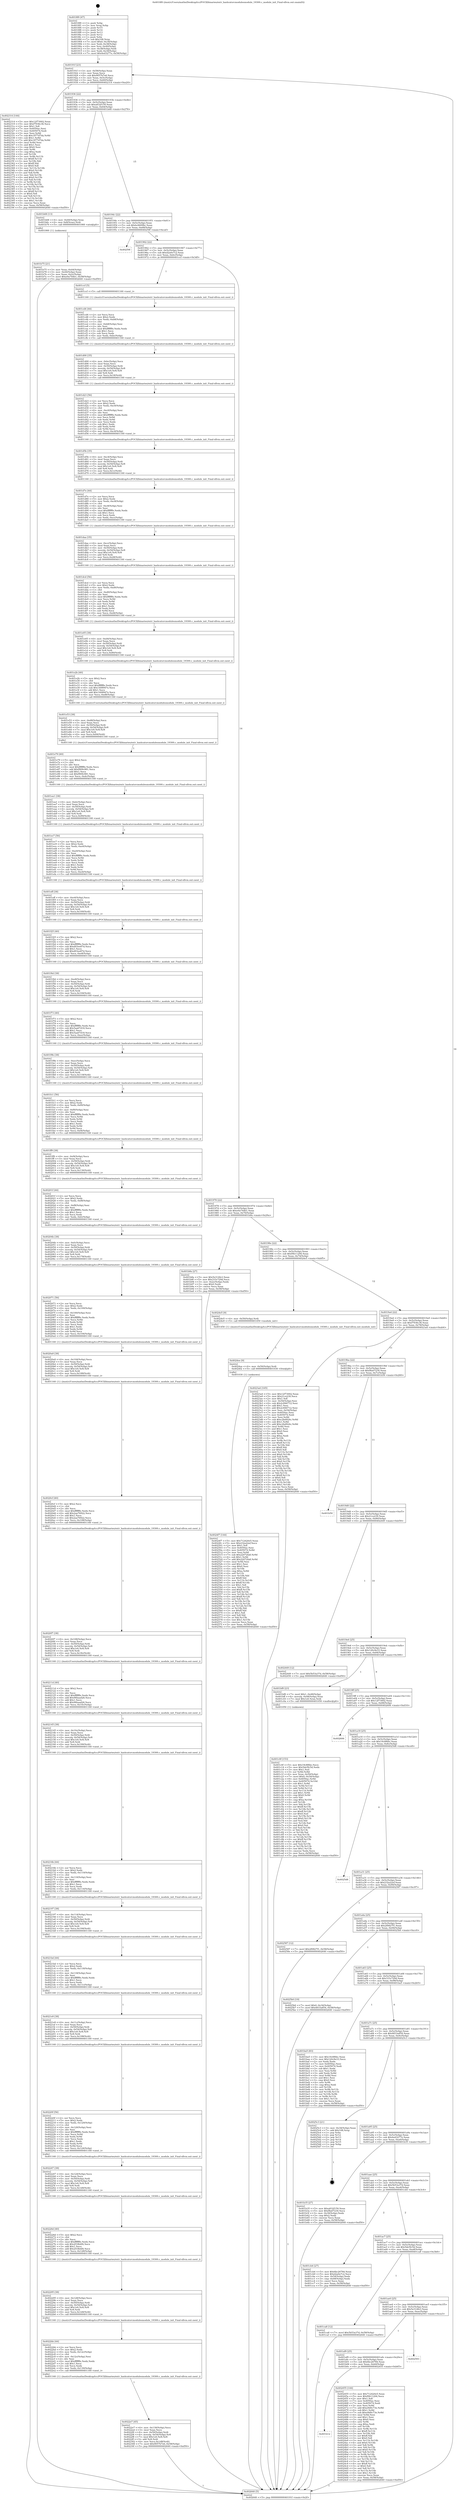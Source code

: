 digraph "0x4018f0" {
  label = "0x4018f0 (/mnt/c/Users/mathe/Desktop/tcc/POCII/binaries/extr_hashcatsrcmodulesmodule_19300.c_module_init_Final-ollvm.out::main(0))"
  labelloc = "t"
  node[shape=record]

  Entry [label="",width=0.3,height=0.3,shape=circle,fillcolor=black,style=filled]
  "0x40191f" [label="{
     0x40191f [23]\l
     | [instrs]\l
     &nbsp;&nbsp;0x40191f \<+3\>: mov -0x58(%rbp),%eax\l
     &nbsp;&nbsp;0x401922 \<+2\>: mov %eax,%ecx\l
     &nbsp;&nbsp;0x401924 \<+6\>: sub $0x9057b7e6,%ecx\l
     &nbsp;&nbsp;0x40192a \<+3\>: mov %eax,-0x5c(%rbp)\l
     &nbsp;&nbsp;0x40192d \<+3\>: mov %ecx,-0x60(%rbp)\l
     &nbsp;&nbsp;0x401930 \<+6\>: je 0000000000402314 \<main+0xa24\>\l
  }"]
  "0x402314" [label="{
     0x402314 [144]\l
     | [instrs]\l
     &nbsp;&nbsp;0x402314 \<+5\>: mov $0x12f73002,%eax\l
     &nbsp;&nbsp;0x402319 \<+5\>: mov $0xf7936c36,%ecx\l
     &nbsp;&nbsp;0x40231e \<+2\>: mov $0x1,%dl\l
     &nbsp;&nbsp;0x402320 \<+7\>: mov 0x4050ac,%esi\l
     &nbsp;&nbsp;0x402327 \<+7\>: mov 0x405074,%edi\l
     &nbsp;&nbsp;0x40232e \<+3\>: mov %esi,%r8d\l
     &nbsp;&nbsp;0x402331 \<+7\>: sub $0x1877d7da,%r8d\l
     &nbsp;&nbsp;0x402338 \<+4\>: sub $0x1,%r8d\l
     &nbsp;&nbsp;0x40233c \<+7\>: add $0x1877d7da,%r8d\l
     &nbsp;&nbsp;0x402343 \<+4\>: imul %r8d,%esi\l
     &nbsp;&nbsp;0x402347 \<+3\>: and $0x1,%esi\l
     &nbsp;&nbsp;0x40234a \<+3\>: cmp $0x0,%esi\l
     &nbsp;&nbsp;0x40234d \<+4\>: sete %r9b\l
     &nbsp;&nbsp;0x402351 \<+3\>: cmp $0xa,%edi\l
     &nbsp;&nbsp;0x402354 \<+4\>: setl %r10b\l
     &nbsp;&nbsp;0x402358 \<+3\>: mov %r9b,%r11b\l
     &nbsp;&nbsp;0x40235b \<+4\>: xor $0xff,%r11b\l
     &nbsp;&nbsp;0x40235f \<+3\>: mov %r10b,%bl\l
     &nbsp;&nbsp;0x402362 \<+3\>: xor $0xff,%bl\l
     &nbsp;&nbsp;0x402365 \<+3\>: xor $0x0,%dl\l
     &nbsp;&nbsp;0x402368 \<+3\>: mov %r11b,%r14b\l
     &nbsp;&nbsp;0x40236b \<+4\>: and $0x0,%r14b\l
     &nbsp;&nbsp;0x40236f \<+3\>: and %dl,%r9b\l
     &nbsp;&nbsp;0x402372 \<+3\>: mov %bl,%r15b\l
     &nbsp;&nbsp;0x402375 \<+4\>: and $0x0,%r15b\l
     &nbsp;&nbsp;0x402379 \<+3\>: and %dl,%r10b\l
     &nbsp;&nbsp;0x40237c \<+3\>: or %r9b,%r14b\l
     &nbsp;&nbsp;0x40237f \<+3\>: or %r10b,%r15b\l
     &nbsp;&nbsp;0x402382 \<+3\>: xor %r15b,%r14b\l
     &nbsp;&nbsp;0x402385 \<+3\>: or %bl,%r11b\l
     &nbsp;&nbsp;0x402388 \<+4\>: xor $0xff,%r11b\l
     &nbsp;&nbsp;0x40238c \<+3\>: or $0x0,%dl\l
     &nbsp;&nbsp;0x40238f \<+3\>: and %dl,%r11b\l
     &nbsp;&nbsp;0x402392 \<+3\>: or %r11b,%r14b\l
     &nbsp;&nbsp;0x402395 \<+4\>: test $0x1,%r14b\l
     &nbsp;&nbsp;0x402399 \<+3\>: cmovne %ecx,%eax\l
     &nbsp;&nbsp;0x40239c \<+3\>: mov %eax,-0x58(%rbp)\l
     &nbsp;&nbsp;0x40239f \<+5\>: jmp 0000000000402640 \<main+0xd50\>\l
  }"]
  "0x401936" [label="{
     0x401936 [22]\l
     | [instrs]\l
     &nbsp;&nbsp;0x401936 \<+5\>: jmp 000000000040193b \<main+0x4b\>\l
     &nbsp;&nbsp;0x40193b \<+3\>: mov -0x5c(%rbp),%eax\l
     &nbsp;&nbsp;0x40193e \<+5\>: sub $0xa832f159,%eax\l
     &nbsp;&nbsp;0x401943 \<+3\>: mov %eax,-0x64(%rbp)\l
     &nbsp;&nbsp;0x401946 \<+6\>: je 0000000000401b68 \<main+0x278\>\l
  }"]
  Exit [label="",width=0.3,height=0.3,shape=circle,fillcolor=black,style=filled,peripheries=2]
  "0x401b68" [label="{
     0x401b68 [13]\l
     | [instrs]\l
     &nbsp;&nbsp;0x401b68 \<+4\>: mov -0x40(%rbp),%rax\l
     &nbsp;&nbsp;0x401b6c \<+4\>: mov 0x8(%rax),%rdi\l
     &nbsp;&nbsp;0x401b70 \<+5\>: call 0000000000401060 \<atoi@plt\>\l
     | [calls]\l
     &nbsp;&nbsp;0x401060 \{1\} (unknown)\l
  }"]
  "0x40194c" [label="{
     0x40194c [22]\l
     | [instrs]\l
     &nbsp;&nbsp;0x40194c \<+5\>: jmp 0000000000401951 \<main+0x61\>\l
     &nbsp;&nbsp;0x401951 \<+3\>: mov -0x5c(%rbp),%eax\l
     &nbsp;&nbsp;0x401954 \<+5\>: sub $0xbc6609bc,%eax\l
     &nbsp;&nbsp;0x401959 \<+3\>: mov %eax,-0x68(%rbp)\l
     &nbsp;&nbsp;0x40195c \<+6\>: je 000000000040259f \<main+0xcaf\>\l
  }"]
  "0x4024f7" [label="{
     0x4024f7 [144]\l
     | [instrs]\l
     &nbsp;&nbsp;0x4024f7 \<+5\>: mov $0x712420e5,%eax\l
     &nbsp;&nbsp;0x4024fc \<+5\>: mov $0x232a22ef,%ecx\l
     &nbsp;&nbsp;0x402501 \<+2\>: mov $0x1,%dl\l
     &nbsp;&nbsp;0x402503 \<+7\>: mov 0x4050ac,%esi\l
     &nbsp;&nbsp;0x40250a \<+8\>: mov 0x405074,%r8d\l
     &nbsp;&nbsp;0x402512 \<+3\>: mov %esi,%r9d\l
     &nbsp;&nbsp;0x402515 \<+7\>: sub $0x22072fa8,%r9d\l
     &nbsp;&nbsp;0x40251c \<+4\>: sub $0x1,%r9d\l
     &nbsp;&nbsp;0x402520 \<+7\>: add $0x22072fa8,%r9d\l
     &nbsp;&nbsp;0x402527 \<+4\>: imul %r9d,%esi\l
     &nbsp;&nbsp;0x40252b \<+3\>: and $0x1,%esi\l
     &nbsp;&nbsp;0x40252e \<+3\>: cmp $0x0,%esi\l
     &nbsp;&nbsp;0x402531 \<+4\>: sete %r10b\l
     &nbsp;&nbsp;0x402535 \<+4\>: cmp $0xa,%r8d\l
     &nbsp;&nbsp;0x402539 \<+4\>: setl %r11b\l
     &nbsp;&nbsp;0x40253d \<+3\>: mov %r10b,%bl\l
     &nbsp;&nbsp;0x402540 \<+3\>: xor $0xff,%bl\l
     &nbsp;&nbsp;0x402543 \<+3\>: mov %r11b,%r14b\l
     &nbsp;&nbsp;0x402546 \<+4\>: xor $0xff,%r14b\l
     &nbsp;&nbsp;0x40254a \<+3\>: xor $0x1,%dl\l
     &nbsp;&nbsp;0x40254d \<+3\>: mov %bl,%r15b\l
     &nbsp;&nbsp;0x402550 \<+4\>: and $0xff,%r15b\l
     &nbsp;&nbsp;0x402554 \<+3\>: and %dl,%r10b\l
     &nbsp;&nbsp;0x402557 \<+3\>: mov %r14b,%r12b\l
     &nbsp;&nbsp;0x40255a \<+4\>: and $0xff,%r12b\l
     &nbsp;&nbsp;0x40255e \<+3\>: and %dl,%r11b\l
     &nbsp;&nbsp;0x402561 \<+3\>: or %r10b,%r15b\l
     &nbsp;&nbsp;0x402564 \<+3\>: or %r11b,%r12b\l
     &nbsp;&nbsp;0x402567 \<+3\>: xor %r12b,%r15b\l
     &nbsp;&nbsp;0x40256a \<+3\>: or %r14b,%bl\l
     &nbsp;&nbsp;0x40256d \<+3\>: xor $0xff,%bl\l
     &nbsp;&nbsp;0x402570 \<+3\>: or $0x1,%dl\l
     &nbsp;&nbsp;0x402573 \<+2\>: and %dl,%bl\l
     &nbsp;&nbsp;0x402575 \<+3\>: or %bl,%r15b\l
     &nbsp;&nbsp;0x402578 \<+4\>: test $0x1,%r15b\l
     &nbsp;&nbsp;0x40257c \<+3\>: cmovne %ecx,%eax\l
     &nbsp;&nbsp;0x40257f \<+3\>: mov %eax,-0x58(%rbp)\l
     &nbsp;&nbsp;0x402582 \<+5\>: jmp 0000000000402640 \<main+0xd50\>\l
  }"]
  "0x40259f" [label="{
     0x40259f\l
  }", style=dashed]
  "0x401962" [label="{
     0x401962 [22]\l
     | [instrs]\l
     &nbsp;&nbsp;0x401962 \<+5\>: jmp 0000000000401967 \<main+0x77\>\l
     &nbsp;&nbsp;0x401967 \<+3\>: mov -0x5c(%rbp),%eax\l
     &nbsp;&nbsp;0x40196a \<+5\>: sub $0xd2a0e7c2,%eax\l
     &nbsp;&nbsp;0x40196f \<+3\>: mov %eax,-0x6c(%rbp)\l
     &nbsp;&nbsp;0x401972 \<+6\>: je 0000000000401ccf \<main+0x3df\>\l
  }"]
  "0x4024ee" [label="{
     0x4024ee [9]\l
     | [instrs]\l
     &nbsp;&nbsp;0x4024ee \<+4\>: mov -0x50(%rbp),%rdi\l
     &nbsp;&nbsp;0x4024f2 \<+5\>: call 0000000000401030 \<free@plt\>\l
     | [calls]\l
     &nbsp;&nbsp;0x401030 \{1\} (unknown)\l
  }"]
  "0x401ccf" [label="{
     0x401ccf [5]\l
     | [instrs]\l
     &nbsp;&nbsp;0x401ccf \<+5\>: call 0000000000401160 \<next_i\>\l
     | [calls]\l
     &nbsp;&nbsp;0x401160 \{1\} (/mnt/c/Users/mathe/Desktop/tcc/POCII/binaries/extr_hashcatsrcmodulesmodule_19300.c_module_init_Final-ollvm.out::next_i)\l
  }"]
  "0x401978" [label="{
     0x401978 [22]\l
     | [instrs]\l
     &nbsp;&nbsp;0x401978 \<+5\>: jmp 000000000040197d \<main+0x8d\>\l
     &nbsp;&nbsp;0x40197d \<+3\>: mov -0x5c(%rbp),%eax\l
     &nbsp;&nbsp;0x401980 \<+5\>: sub $0xe0a744b1,%eax\l
     &nbsp;&nbsp;0x401985 \<+3\>: mov %eax,-0x70(%rbp)\l
     &nbsp;&nbsp;0x401988 \<+6\>: je 0000000000401b8a \<main+0x29a\>\l
  }"]
  "0x401b12" [label="{
     0x401b12\l
  }", style=dashed]
  "0x401b8a" [label="{
     0x401b8a [27]\l
     | [instrs]\l
     &nbsp;&nbsp;0x401b8a \<+5\>: mov $0x5e314fe3,%eax\l
     &nbsp;&nbsp;0x401b8f \<+5\>: mov $0x333c729d,%ecx\l
     &nbsp;&nbsp;0x401b94 \<+3\>: mov -0x2c(%rbp),%edx\l
     &nbsp;&nbsp;0x401b97 \<+3\>: cmp $0x0,%edx\l
     &nbsp;&nbsp;0x401b9a \<+3\>: cmove %ecx,%eax\l
     &nbsp;&nbsp;0x401b9d \<+3\>: mov %eax,-0x58(%rbp)\l
     &nbsp;&nbsp;0x401ba0 \<+5\>: jmp 0000000000402640 \<main+0xd50\>\l
  }"]
  "0x40198e" [label="{
     0x40198e [22]\l
     | [instrs]\l
     &nbsp;&nbsp;0x40198e \<+5\>: jmp 0000000000401993 \<main+0xa3\>\l
     &nbsp;&nbsp;0x401993 \<+3\>: mov -0x5c(%rbp),%eax\l
     &nbsp;&nbsp;0x401996 \<+5\>: sub $0xf0b11294,%eax\l
     &nbsp;&nbsp;0x40199b \<+3\>: mov %eax,-0x74(%rbp)\l
     &nbsp;&nbsp;0x40199e \<+6\>: je 00000000004024e5 \<main+0xbf5\>\l
  }"]
  "0x402455" [label="{
     0x402455 [144]\l
     | [instrs]\l
     &nbsp;&nbsp;0x402455 \<+5\>: mov $0x712420e5,%eax\l
     &nbsp;&nbsp;0x40245a \<+5\>: mov $0xf0b11294,%ecx\l
     &nbsp;&nbsp;0x40245f \<+2\>: mov $0x1,%dl\l
     &nbsp;&nbsp;0x402461 \<+7\>: mov 0x4050ac,%esi\l
     &nbsp;&nbsp;0x402468 \<+7\>: mov 0x405074,%edi\l
     &nbsp;&nbsp;0x40246f \<+3\>: mov %esi,%r8d\l
     &nbsp;&nbsp;0x402472 \<+7\>: add $0xe9d0c73e,%r8d\l
     &nbsp;&nbsp;0x402479 \<+4\>: sub $0x1,%r8d\l
     &nbsp;&nbsp;0x40247d \<+7\>: sub $0xe9d0c73e,%r8d\l
     &nbsp;&nbsp;0x402484 \<+4\>: imul %r8d,%esi\l
     &nbsp;&nbsp;0x402488 \<+3\>: and $0x1,%esi\l
     &nbsp;&nbsp;0x40248b \<+3\>: cmp $0x0,%esi\l
     &nbsp;&nbsp;0x40248e \<+4\>: sete %r9b\l
     &nbsp;&nbsp;0x402492 \<+3\>: cmp $0xa,%edi\l
     &nbsp;&nbsp;0x402495 \<+4\>: setl %r10b\l
     &nbsp;&nbsp;0x402499 \<+3\>: mov %r9b,%r11b\l
     &nbsp;&nbsp;0x40249c \<+4\>: xor $0xff,%r11b\l
     &nbsp;&nbsp;0x4024a0 \<+3\>: mov %r10b,%bl\l
     &nbsp;&nbsp;0x4024a3 \<+3\>: xor $0xff,%bl\l
     &nbsp;&nbsp;0x4024a6 \<+3\>: xor $0x0,%dl\l
     &nbsp;&nbsp;0x4024a9 \<+3\>: mov %r11b,%r14b\l
     &nbsp;&nbsp;0x4024ac \<+4\>: and $0x0,%r14b\l
     &nbsp;&nbsp;0x4024b0 \<+3\>: and %dl,%r9b\l
     &nbsp;&nbsp;0x4024b3 \<+3\>: mov %bl,%r15b\l
     &nbsp;&nbsp;0x4024b6 \<+4\>: and $0x0,%r15b\l
     &nbsp;&nbsp;0x4024ba \<+3\>: and %dl,%r10b\l
     &nbsp;&nbsp;0x4024bd \<+3\>: or %r9b,%r14b\l
     &nbsp;&nbsp;0x4024c0 \<+3\>: or %r10b,%r15b\l
     &nbsp;&nbsp;0x4024c3 \<+3\>: xor %r15b,%r14b\l
     &nbsp;&nbsp;0x4024c6 \<+3\>: or %bl,%r11b\l
     &nbsp;&nbsp;0x4024c9 \<+4\>: xor $0xff,%r11b\l
     &nbsp;&nbsp;0x4024cd \<+3\>: or $0x0,%dl\l
     &nbsp;&nbsp;0x4024d0 \<+3\>: and %dl,%r11b\l
     &nbsp;&nbsp;0x4024d3 \<+3\>: or %r11b,%r14b\l
     &nbsp;&nbsp;0x4024d6 \<+4\>: test $0x1,%r14b\l
     &nbsp;&nbsp;0x4024da \<+3\>: cmovne %ecx,%eax\l
     &nbsp;&nbsp;0x4024dd \<+3\>: mov %eax,-0x58(%rbp)\l
     &nbsp;&nbsp;0x4024e0 \<+5\>: jmp 0000000000402640 \<main+0xd50\>\l
  }"]
  "0x4024e5" [label="{
     0x4024e5 [9]\l
     | [instrs]\l
     &nbsp;&nbsp;0x4024e5 \<+4\>: mov -0x50(%rbp),%rdi\l
     &nbsp;&nbsp;0x4024e9 \<+5\>: call 0000000000401450 \<module_init\>\l
     | [calls]\l
     &nbsp;&nbsp;0x401450 \{1\} (/mnt/c/Users/mathe/Desktop/tcc/POCII/binaries/extr_hashcatsrcmodulesmodule_19300.c_module_init_Final-ollvm.out::module_init)\l
  }"]
  "0x4019a4" [label="{
     0x4019a4 [22]\l
     | [instrs]\l
     &nbsp;&nbsp;0x4019a4 \<+5\>: jmp 00000000004019a9 \<main+0xb9\>\l
     &nbsp;&nbsp;0x4019a9 \<+3\>: mov -0x5c(%rbp),%eax\l
     &nbsp;&nbsp;0x4019ac \<+5\>: sub $0xf7936c36,%eax\l
     &nbsp;&nbsp;0x4019b1 \<+3\>: mov %eax,-0x78(%rbp)\l
     &nbsp;&nbsp;0x4019b4 \<+6\>: je 00000000004023a4 \<main+0xab4\>\l
  }"]
  "0x401af9" [label="{
     0x401af9 [25]\l
     | [instrs]\l
     &nbsp;&nbsp;0x401af9 \<+5\>: jmp 0000000000401afe \<main+0x20e\>\l
     &nbsp;&nbsp;0x401afe \<+3\>: mov -0x5c(%rbp),%eax\l
     &nbsp;&nbsp;0x401b01 \<+5\>: sub $0x6bc26784,%eax\l
     &nbsp;&nbsp;0x401b06 \<+6\>: mov %eax,-0xb0(%rbp)\l
     &nbsp;&nbsp;0x401b0c \<+6\>: je 0000000000402455 \<main+0xb65\>\l
  }"]
  "0x4023a4" [label="{
     0x4023a4 [165]\l
     | [instrs]\l
     &nbsp;&nbsp;0x4023a4 \<+5\>: mov $0x12f73002,%eax\l
     &nbsp;&nbsp;0x4023a9 \<+5\>: mov $0x21ce239,%ecx\l
     &nbsp;&nbsp;0x4023ae \<+2\>: mov $0x1,%dl\l
     &nbsp;&nbsp;0x4023b0 \<+3\>: mov -0x54(%rbp),%esi\l
     &nbsp;&nbsp;0x4023b3 \<+6\>: sub $0x2c846712,%esi\l
     &nbsp;&nbsp;0x4023b9 \<+3\>: add $0x1,%esi\l
     &nbsp;&nbsp;0x4023bc \<+6\>: add $0x2c846712,%esi\l
     &nbsp;&nbsp;0x4023c2 \<+3\>: mov %esi,-0x54(%rbp)\l
     &nbsp;&nbsp;0x4023c5 \<+7\>: mov 0x4050ac,%esi\l
     &nbsp;&nbsp;0x4023cc \<+7\>: mov 0x405074,%edi\l
     &nbsp;&nbsp;0x4023d3 \<+3\>: mov %esi,%r8d\l
     &nbsp;&nbsp;0x4023d6 \<+7\>: sub $0xc2bd924c,%r8d\l
     &nbsp;&nbsp;0x4023dd \<+4\>: sub $0x1,%r8d\l
     &nbsp;&nbsp;0x4023e1 \<+7\>: add $0xc2bd924c,%r8d\l
     &nbsp;&nbsp;0x4023e8 \<+4\>: imul %r8d,%esi\l
     &nbsp;&nbsp;0x4023ec \<+3\>: and $0x1,%esi\l
     &nbsp;&nbsp;0x4023ef \<+3\>: cmp $0x0,%esi\l
     &nbsp;&nbsp;0x4023f2 \<+4\>: sete %r9b\l
     &nbsp;&nbsp;0x4023f6 \<+3\>: cmp $0xa,%edi\l
     &nbsp;&nbsp;0x4023f9 \<+4\>: setl %r10b\l
     &nbsp;&nbsp;0x4023fd \<+3\>: mov %r9b,%r11b\l
     &nbsp;&nbsp;0x402400 \<+4\>: xor $0xff,%r11b\l
     &nbsp;&nbsp;0x402404 \<+3\>: mov %r10b,%bl\l
     &nbsp;&nbsp;0x402407 \<+3\>: xor $0xff,%bl\l
     &nbsp;&nbsp;0x40240a \<+3\>: xor $0x0,%dl\l
     &nbsp;&nbsp;0x40240d \<+3\>: mov %r11b,%r14b\l
     &nbsp;&nbsp;0x402410 \<+4\>: and $0x0,%r14b\l
     &nbsp;&nbsp;0x402414 \<+3\>: and %dl,%r9b\l
     &nbsp;&nbsp;0x402417 \<+3\>: mov %bl,%r15b\l
     &nbsp;&nbsp;0x40241a \<+4\>: and $0x0,%r15b\l
     &nbsp;&nbsp;0x40241e \<+3\>: and %dl,%r10b\l
     &nbsp;&nbsp;0x402421 \<+3\>: or %r9b,%r14b\l
     &nbsp;&nbsp;0x402424 \<+3\>: or %r10b,%r15b\l
     &nbsp;&nbsp;0x402427 \<+3\>: xor %r15b,%r14b\l
     &nbsp;&nbsp;0x40242a \<+3\>: or %bl,%r11b\l
     &nbsp;&nbsp;0x40242d \<+4\>: xor $0xff,%r11b\l
     &nbsp;&nbsp;0x402431 \<+3\>: or $0x0,%dl\l
     &nbsp;&nbsp;0x402434 \<+3\>: and %dl,%r11b\l
     &nbsp;&nbsp;0x402437 \<+3\>: or %r11b,%r14b\l
     &nbsp;&nbsp;0x40243a \<+4\>: test $0x1,%r14b\l
     &nbsp;&nbsp;0x40243e \<+3\>: cmovne %ecx,%eax\l
     &nbsp;&nbsp;0x402441 \<+3\>: mov %eax,-0x58(%rbp)\l
     &nbsp;&nbsp;0x402444 \<+5\>: jmp 0000000000402640 \<main+0xd50\>\l
  }"]
  "0x4019ba" [label="{
     0x4019ba [22]\l
     | [instrs]\l
     &nbsp;&nbsp;0x4019ba \<+5\>: jmp 00000000004019bf \<main+0xcf\>\l
     &nbsp;&nbsp;0x4019bf \<+3\>: mov -0x5c(%rbp),%eax\l
     &nbsp;&nbsp;0x4019c2 \<+5\>: sub $0xf8a07230,%eax\l
     &nbsp;&nbsp;0x4019c7 \<+3\>: mov %eax,-0x7c(%rbp)\l
     &nbsp;&nbsp;0x4019ca \<+6\>: je 0000000000401b50 \<main+0x260\>\l
  }"]
  "0x402593" [label="{
     0x402593\l
  }", style=dashed]
  "0x401b50" [label="{
     0x401b50\l
  }", style=dashed]
  "0x4019d0" [label="{
     0x4019d0 [22]\l
     | [instrs]\l
     &nbsp;&nbsp;0x4019d0 \<+5\>: jmp 00000000004019d5 \<main+0xe5\>\l
     &nbsp;&nbsp;0x4019d5 \<+3\>: mov -0x5c(%rbp),%eax\l
     &nbsp;&nbsp;0x4019d8 \<+5\>: sub $0x21ce239,%eax\l
     &nbsp;&nbsp;0x4019dd \<+3\>: mov %eax,-0x80(%rbp)\l
     &nbsp;&nbsp;0x4019e0 \<+6\>: je 0000000000402449 \<main+0xb59\>\l
  }"]
  "0x4022e7" [label="{
     0x4022e7 [45]\l
     | [instrs]\l
     &nbsp;&nbsp;0x4022e7 \<+6\>: mov -0x130(%rbp),%ecx\l
     &nbsp;&nbsp;0x4022ed \<+3\>: imul %eax,%ecx\l
     &nbsp;&nbsp;0x4022f0 \<+4\>: mov -0x50(%rbp),%rdi\l
     &nbsp;&nbsp;0x4022f4 \<+4\>: movslq -0x54(%rbp),%r8\l
     &nbsp;&nbsp;0x4022f8 \<+7\>: imul $0x1e0,%r8,%r8\l
     &nbsp;&nbsp;0x4022ff \<+3\>: add %r8,%rdi\l
     &nbsp;&nbsp;0x402302 \<+6\>: mov %ecx,0x1d8(%rdi)\l
     &nbsp;&nbsp;0x402308 \<+7\>: movl $0x9057b7e6,-0x58(%rbp)\l
     &nbsp;&nbsp;0x40230f \<+5\>: jmp 0000000000402640 \<main+0xd50\>\l
  }"]
  "0x402449" [label="{
     0x402449 [12]\l
     | [instrs]\l
     &nbsp;&nbsp;0x402449 \<+7\>: movl $0x5b53a37d,-0x58(%rbp)\l
     &nbsp;&nbsp;0x402450 \<+5\>: jmp 0000000000402640 \<main+0xd50\>\l
  }"]
  "0x4019e6" [label="{
     0x4019e6 [25]\l
     | [instrs]\l
     &nbsp;&nbsp;0x4019e6 \<+5\>: jmp 00000000004019eb \<main+0xfb\>\l
     &nbsp;&nbsp;0x4019eb \<+3\>: mov -0x5c(%rbp),%eax\l
     &nbsp;&nbsp;0x4019ee \<+5\>: sub $0x120c9e33,%eax\l
     &nbsp;&nbsp;0x4019f3 \<+6\>: mov %eax,-0x84(%rbp)\l
     &nbsp;&nbsp;0x4019f9 \<+6\>: je 0000000000401bf8 \<main+0x308\>\l
  }"]
  "0x4022bb" [label="{
     0x4022bb [44]\l
     | [instrs]\l
     &nbsp;&nbsp;0x4022bb \<+2\>: xor %ecx,%ecx\l
     &nbsp;&nbsp;0x4022bd \<+5\>: mov $0x2,%edx\l
     &nbsp;&nbsp;0x4022c2 \<+6\>: mov %edx,-0x12c(%rbp)\l
     &nbsp;&nbsp;0x4022c8 \<+1\>: cltd\l
     &nbsp;&nbsp;0x4022c9 \<+6\>: mov -0x12c(%rbp),%esi\l
     &nbsp;&nbsp;0x4022cf \<+2\>: idiv %esi\l
     &nbsp;&nbsp;0x4022d1 \<+6\>: imul $0xfffffffe,%edx,%edx\l
     &nbsp;&nbsp;0x4022d7 \<+3\>: sub $0x1,%ecx\l
     &nbsp;&nbsp;0x4022da \<+2\>: sub %ecx,%edx\l
     &nbsp;&nbsp;0x4022dc \<+6\>: mov %edx,-0x130(%rbp)\l
     &nbsp;&nbsp;0x4022e2 \<+5\>: call 0000000000401160 \<next_i\>\l
     | [calls]\l
     &nbsp;&nbsp;0x401160 \{1\} (/mnt/c/Users/mathe/Desktop/tcc/POCII/binaries/extr_hashcatsrcmodulesmodule_19300.c_module_init_Final-ollvm.out::next_i)\l
  }"]
  "0x401bf8" [label="{
     0x401bf8 [23]\l
     | [instrs]\l
     &nbsp;&nbsp;0x401bf8 \<+7\>: movl $0x1,-0x48(%rbp)\l
     &nbsp;&nbsp;0x401bff \<+4\>: movslq -0x48(%rbp),%rax\l
     &nbsp;&nbsp;0x401c03 \<+7\>: imul $0x1e0,%rax,%rdi\l
     &nbsp;&nbsp;0x401c0a \<+5\>: call 0000000000401050 \<malloc@plt\>\l
     | [calls]\l
     &nbsp;&nbsp;0x401050 \{1\} (unknown)\l
  }"]
  "0x4019ff" [label="{
     0x4019ff [25]\l
     | [instrs]\l
     &nbsp;&nbsp;0x4019ff \<+5\>: jmp 0000000000401a04 \<main+0x114\>\l
     &nbsp;&nbsp;0x401a04 \<+3\>: mov -0x5c(%rbp),%eax\l
     &nbsp;&nbsp;0x401a07 \<+5\>: sub $0x12f73002,%eax\l
     &nbsp;&nbsp;0x401a0c \<+6\>: mov %eax,-0x88(%rbp)\l
     &nbsp;&nbsp;0x401a12 \<+6\>: je 0000000000402606 \<main+0xd16\>\l
  }"]
  "0x402295" [label="{
     0x402295 [38]\l
     | [instrs]\l
     &nbsp;&nbsp;0x402295 \<+6\>: mov -0x128(%rbp),%ecx\l
     &nbsp;&nbsp;0x40229b \<+3\>: imul %eax,%ecx\l
     &nbsp;&nbsp;0x40229e \<+4\>: mov -0x50(%rbp),%rdi\l
     &nbsp;&nbsp;0x4022a2 \<+4\>: movslq -0x54(%rbp),%r8\l
     &nbsp;&nbsp;0x4022a6 \<+7\>: imul $0x1e0,%r8,%r8\l
     &nbsp;&nbsp;0x4022ad \<+3\>: add %r8,%rdi\l
     &nbsp;&nbsp;0x4022b0 \<+6\>: mov %ecx,0x1d4(%rdi)\l
     &nbsp;&nbsp;0x4022b6 \<+5\>: call 0000000000401160 \<next_i\>\l
     | [calls]\l
     &nbsp;&nbsp;0x401160 \{1\} (/mnt/c/Users/mathe/Desktop/tcc/POCII/binaries/extr_hashcatsrcmodulesmodule_19300.c_module_init_Final-ollvm.out::next_i)\l
  }"]
  "0x402606" [label="{
     0x402606\l
  }", style=dashed]
  "0x401a18" [label="{
     0x401a18 [25]\l
     | [instrs]\l
     &nbsp;&nbsp;0x401a18 \<+5\>: jmp 0000000000401a1d \<main+0x12d\>\l
     &nbsp;&nbsp;0x401a1d \<+3\>: mov -0x5c(%rbp),%eax\l
     &nbsp;&nbsp;0x401a20 \<+5\>: sub $0x19c8f6bc,%eax\l
     &nbsp;&nbsp;0x401a25 \<+6\>: mov %eax,-0x8c(%rbp)\l
     &nbsp;&nbsp;0x401a2b \<+6\>: je 00000000004025d8 \<main+0xce8\>\l
  }"]
  "0x40226d" [label="{
     0x40226d [40]\l
     | [instrs]\l
     &nbsp;&nbsp;0x40226d \<+5\>: mov $0x2,%ecx\l
     &nbsp;&nbsp;0x402272 \<+1\>: cltd\l
     &nbsp;&nbsp;0x402273 \<+2\>: idiv %ecx\l
     &nbsp;&nbsp;0x402275 \<+6\>: imul $0xfffffffe,%edx,%ecx\l
     &nbsp;&nbsp;0x40227b \<+6\>: sub $0x2f18b4f4,%ecx\l
     &nbsp;&nbsp;0x402281 \<+3\>: add $0x1,%ecx\l
     &nbsp;&nbsp;0x402284 \<+6\>: add $0x2f18b4f4,%ecx\l
     &nbsp;&nbsp;0x40228a \<+6\>: mov %ecx,-0x128(%rbp)\l
     &nbsp;&nbsp;0x402290 \<+5\>: call 0000000000401160 \<next_i\>\l
     | [calls]\l
     &nbsp;&nbsp;0x401160 \{1\} (/mnt/c/Users/mathe/Desktop/tcc/POCII/binaries/extr_hashcatsrcmodulesmodule_19300.c_module_init_Final-ollvm.out::next_i)\l
  }"]
  "0x4025d8" [label="{
     0x4025d8\l
  }", style=dashed]
  "0x401a31" [label="{
     0x401a31 [25]\l
     | [instrs]\l
     &nbsp;&nbsp;0x401a31 \<+5\>: jmp 0000000000401a36 \<main+0x146\>\l
     &nbsp;&nbsp;0x401a36 \<+3\>: mov -0x5c(%rbp),%eax\l
     &nbsp;&nbsp;0x401a39 \<+5\>: sub $0x232a22ef,%eax\l
     &nbsp;&nbsp;0x401a3e \<+6\>: mov %eax,-0x90(%rbp)\l
     &nbsp;&nbsp;0x401a44 \<+6\>: je 0000000000402587 \<main+0xc97\>\l
  }"]
  "0x402247" [label="{
     0x402247 [38]\l
     | [instrs]\l
     &nbsp;&nbsp;0x402247 \<+6\>: mov -0x124(%rbp),%ecx\l
     &nbsp;&nbsp;0x40224d \<+3\>: imul %eax,%ecx\l
     &nbsp;&nbsp;0x402250 \<+4\>: mov -0x50(%rbp),%rdi\l
     &nbsp;&nbsp;0x402254 \<+4\>: movslq -0x54(%rbp),%r8\l
     &nbsp;&nbsp;0x402258 \<+7\>: imul $0x1e0,%r8,%r8\l
     &nbsp;&nbsp;0x40225f \<+3\>: add %r8,%rdi\l
     &nbsp;&nbsp;0x402262 \<+6\>: mov %ecx,0x1d0(%rdi)\l
     &nbsp;&nbsp;0x402268 \<+5\>: call 0000000000401160 \<next_i\>\l
     | [calls]\l
     &nbsp;&nbsp;0x401160 \{1\} (/mnt/c/Users/mathe/Desktop/tcc/POCII/binaries/extr_hashcatsrcmodulesmodule_19300.c_module_init_Final-ollvm.out::next_i)\l
  }"]
  "0x402587" [label="{
     0x402587 [12]\l
     | [instrs]\l
     &nbsp;&nbsp;0x402587 \<+7\>: movl $0x2f0827f1,-0x58(%rbp)\l
     &nbsp;&nbsp;0x40258e \<+5\>: jmp 0000000000402640 \<main+0xd50\>\l
  }"]
  "0x401a4a" [label="{
     0x401a4a [25]\l
     | [instrs]\l
     &nbsp;&nbsp;0x401a4a \<+5\>: jmp 0000000000401a4f \<main+0x15f\>\l
     &nbsp;&nbsp;0x401a4f \<+3\>: mov -0x5c(%rbp),%eax\l
     &nbsp;&nbsp;0x401a52 \<+5\>: sub $0x2f0827f1,%eax\l
     &nbsp;&nbsp;0x401a57 \<+6\>: mov %eax,-0x94(%rbp)\l
     &nbsp;&nbsp;0x401a5d \<+6\>: je 00000000004025b0 \<main+0xcc0\>\l
  }"]
  "0x40220f" [label="{
     0x40220f [56]\l
     | [instrs]\l
     &nbsp;&nbsp;0x40220f \<+2\>: xor %ecx,%ecx\l
     &nbsp;&nbsp;0x402211 \<+5\>: mov $0x2,%edx\l
     &nbsp;&nbsp;0x402216 \<+6\>: mov %edx,-0x120(%rbp)\l
     &nbsp;&nbsp;0x40221c \<+1\>: cltd\l
     &nbsp;&nbsp;0x40221d \<+6\>: mov -0x120(%rbp),%esi\l
     &nbsp;&nbsp;0x402223 \<+2\>: idiv %esi\l
     &nbsp;&nbsp;0x402225 \<+6\>: imul $0xfffffffe,%edx,%edx\l
     &nbsp;&nbsp;0x40222b \<+3\>: mov %ecx,%r9d\l
     &nbsp;&nbsp;0x40222e \<+3\>: sub %edx,%r9d\l
     &nbsp;&nbsp;0x402231 \<+2\>: mov %ecx,%edx\l
     &nbsp;&nbsp;0x402233 \<+3\>: sub $0x1,%edx\l
     &nbsp;&nbsp;0x402236 \<+3\>: add %edx,%r9d\l
     &nbsp;&nbsp;0x402239 \<+3\>: sub %r9d,%ecx\l
     &nbsp;&nbsp;0x40223c \<+6\>: mov %ecx,-0x124(%rbp)\l
     &nbsp;&nbsp;0x402242 \<+5\>: call 0000000000401160 \<next_i\>\l
     | [calls]\l
     &nbsp;&nbsp;0x401160 \{1\} (/mnt/c/Users/mathe/Desktop/tcc/POCII/binaries/extr_hashcatsrcmodulesmodule_19300.c_module_init_Final-ollvm.out::next_i)\l
  }"]
  "0x4025b0" [label="{
     0x4025b0 [19]\l
     | [instrs]\l
     &nbsp;&nbsp;0x4025b0 \<+7\>: movl $0x0,-0x34(%rbp)\l
     &nbsp;&nbsp;0x4025b7 \<+7\>: movl $0x4833a854,-0x58(%rbp)\l
     &nbsp;&nbsp;0x4025be \<+5\>: jmp 0000000000402640 \<main+0xd50\>\l
  }"]
  "0x401a63" [label="{
     0x401a63 [25]\l
     | [instrs]\l
     &nbsp;&nbsp;0x401a63 \<+5\>: jmp 0000000000401a68 \<main+0x178\>\l
     &nbsp;&nbsp;0x401a68 \<+3\>: mov -0x5c(%rbp),%eax\l
     &nbsp;&nbsp;0x401a6b \<+5\>: sub $0x333c729d,%eax\l
     &nbsp;&nbsp;0x401a70 \<+6\>: mov %eax,-0x98(%rbp)\l
     &nbsp;&nbsp;0x401a76 \<+6\>: je 0000000000401ba5 \<main+0x2b5\>\l
  }"]
  "0x4021e9" [label="{
     0x4021e9 [38]\l
     | [instrs]\l
     &nbsp;&nbsp;0x4021e9 \<+6\>: mov -0x11c(%rbp),%ecx\l
     &nbsp;&nbsp;0x4021ef \<+3\>: imul %eax,%ecx\l
     &nbsp;&nbsp;0x4021f2 \<+4\>: mov -0x50(%rbp),%rdi\l
     &nbsp;&nbsp;0x4021f6 \<+4\>: movslq -0x54(%rbp),%r8\l
     &nbsp;&nbsp;0x4021fa \<+7\>: imul $0x1e0,%r8,%r8\l
     &nbsp;&nbsp;0x402201 \<+3\>: add %r8,%rdi\l
     &nbsp;&nbsp;0x402204 \<+6\>: mov %ecx,0x198(%rdi)\l
     &nbsp;&nbsp;0x40220a \<+5\>: call 0000000000401160 \<next_i\>\l
     | [calls]\l
     &nbsp;&nbsp;0x401160 \{1\} (/mnt/c/Users/mathe/Desktop/tcc/POCII/binaries/extr_hashcatsrcmodulesmodule_19300.c_module_init_Final-ollvm.out::next_i)\l
  }"]
  "0x401ba5" [label="{
     0x401ba5 [83]\l
     | [instrs]\l
     &nbsp;&nbsp;0x401ba5 \<+5\>: mov $0x19c8f6bc,%eax\l
     &nbsp;&nbsp;0x401baa \<+5\>: mov $0x120c9e33,%ecx\l
     &nbsp;&nbsp;0x401baf \<+2\>: xor %edx,%edx\l
     &nbsp;&nbsp;0x401bb1 \<+7\>: mov 0x4050ac,%esi\l
     &nbsp;&nbsp;0x401bb8 \<+7\>: mov 0x405074,%edi\l
     &nbsp;&nbsp;0x401bbf \<+3\>: sub $0x1,%edx\l
     &nbsp;&nbsp;0x401bc2 \<+3\>: mov %esi,%r8d\l
     &nbsp;&nbsp;0x401bc5 \<+3\>: add %edx,%r8d\l
     &nbsp;&nbsp;0x401bc8 \<+4\>: imul %r8d,%esi\l
     &nbsp;&nbsp;0x401bcc \<+3\>: and $0x1,%esi\l
     &nbsp;&nbsp;0x401bcf \<+3\>: cmp $0x0,%esi\l
     &nbsp;&nbsp;0x401bd2 \<+4\>: sete %r9b\l
     &nbsp;&nbsp;0x401bd6 \<+3\>: cmp $0xa,%edi\l
     &nbsp;&nbsp;0x401bd9 \<+4\>: setl %r10b\l
     &nbsp;&nbsp;0x401bdd \<+3\>: mov %r9b,%r11b\l
     &nbsp;&nbsp;0x401be0 \<+3\>: and %r10b,%r11b\l
     &nbsp;&nbsp;0x401be3 \<+3\>: xor %r10b,%r9b\l
     &nbsp;&nbsp;0x401be6 \<+3\>: or %r9b,%r11b\l
     &nbsp;&nbsp;0x401be9 \<+4\>: test $0x1,%r11b\l
     &nbsp;&nbsp;0x401bed \<+3\>: cmovne %ecx,%eax\l
     &nbsp;&nbsp;0x401bf0 \<+3\>: mov %eax,-0x58(%rbp)\l
     &nbsp;&nbsp;0x401bf3 \<+5\>: jmp 0000000000402640 \<main+0xd50\>\l
  }"]
  "0x401a7c" [label="{
     0x401a7c [25]\l
     | [instrs]\l
     &nbsp;&nbsp;0x401a7c \<+5\>: jmp 0000000000401a81 \<main+0x191\>\l
     &nbsp;&nbsp;0x401a81 \<+3\>: mov -0x5c(%rbp),%eax\l
     &nbsp;&nbsp;0x401a84 \<+5\>: sub $0x4833a854,%eax\l
     &nbsp;&nbsp;0x401a89 \<+6\>: mov %eax,-0x9c(%rbp)\l
     &nbsp;&nbsp;0x401a8f \<+6\>: je 00000000004025c3 \<main+0xcd3\>\l
  }"]
  "0x4021bd" [label="{
     0x4021bd [44]\l
     | [instrs]\l
     &nbsp;&nbsp;0x4021bd \<+2\>: xor %ecx,%ecx\l
     &nbsp;&nbsp;0x4021bf \<+5\>: mov $0x2,%edx\l
     &nbsp;&nbsp;0x4021c4 \<+6\>: mov %edx,-0x118(%rbp)\l
     &nbsp;&nbsp;0x4021ca \<+1\>: cltd\l
     &nbsp;&nbsp;0x4021cb \<+6\>: mov -0x118(%rbp),%esi\l
     &nbsp;&nbsp;0x4021d1 \<+2\>: idiv %esi\l
     &nbsp;&nbsp;0x4021d3 \<+6\>: imul $0xfffffffe,%edx,%edx\l
     &nbsp;&nbsp;0x4021d9 \<+3\>: sub $0x1,%ecx\l
     &nbsp;&nbsp;0x4021dc \<+2\>: sub %ecx,%edx\l
     &nbsp;&nbsp;0x4021de \<+6\>: mov %edx,-0x11c(%rbp)\l
     &nbsp;&nbsp;0x4021e4 \<+5\>: call 0000000000401160 \<next_i\>\l
     | [calls]\l
     &nbsp;&nbsp;0x401160 \{1\} (/mnt/c/Users/mathe/Desktop/tcc/POCII/binaries/extr_hashcatsrcmodulesmodule_19300.c_module_init_Final-ollvm.out::next_i)\l
  }"]
  "0x4025c3" [label="{
     0x4025c3 [21]\l
     | [instrs]\l
     &nbsp;&nbsp;0x4025c3 \<+3\>: mov -0x34(%rbp),%eax\l
     &nbsp;&nbsp;0x4025c6 \<+7\>: add $0x108,%rsp\l
     &nbsp;&nbsp;0x4025cd \<+1\>: pop %rbx\l
     &nbsp;&nbsp;0x4025ce \<+2\>: pop %r12\l
     &nbsp;&nbsp;0x4025d0 \<+2\>: pop %r13\l
     &nbsp;&nbsp;0x4025d2 \<+2\>: pop %r14\l
     &nbsp;&nbsp;0x4025d4 \<+2\>: pop %r15\l
     &nbsp;&nbsp;0x4025d6 \<+1\>: pop %rbp\l
     &nbsp;&nbsp;0x4025d7 \<+1\>: ret\l
  }"]
  "0x401a95" [label="{
     0x401a95 [25]\l
     | [instrs]\l
     &nbsp;&nbsp;0x401a95 \<+5\>: jmp 0000000000401a9a \<main+0x1aa\>\l
     &nbsp;&nbsp;0x401a9a \<+3\>: mov -0x5c(%rbp),%eax\l
     &nbsp;&nbsp;0x401a9d \<+5\>: sub $0x4ed3277e,%eax\l
     &nbsp;&nbsp;0x401aa2 \<+6\>: mov %eax,-0xa0(%rbp)\l
     &nbsp;&nbsp;0x401aa8 \<+6\>: je 0000000000401b35 \<main+0x245\>\l
  }"]
  "0x402197" [label="{
     0x402197 [38]\l
     | [instrs]\l
     &nbsp;&nbsp;0x402197 \<+6\>: mov -0x114(%rbp),%ecx\l
     &nbsp;&nbsp;0x40219d \<+3\>: imul %eax,%ecx\l
     &nbsp;&nbsp;0x4021a0 \<+4\>: mov -0x50(%rbp),%rdi\l
     &nbsp;&nbsp;0x4021a4 \<+4\>: movslq -0x54(%rbp),%r8\l
     &nbsp;&nbsp;0x4021a8 \<+7\>: imul $0x1e0,%r8,%r8\l
     &nbsp;&nbsp;0x4021af \<+3\>: add %r8,%rdi\l
     &nbsp;&nbsp;0x4021b2 \<+6\>: mov %ecx,0x194(%rdi)\l
     &nbsp;&nbsp;0x4021b8 \<+5\>: call 0000000000401160 \<next_i\>\l
     | [calls]\l
     &nbsp;&nbsp;0x401160 \{1\} (/mnt/c/Users/mathe/Desktop/tcc/POCII/binaries/extr_hashcatsrcmodulesmodule_19300.c_module_init_Final-ollvm.out::next_i)\l
  }"]
  "0x401b35" [label="{
     0x401b35 [27]\l
     | [instrs]\l
     &nbsp;&nbsp;0x401b35 \<+5\>: mov $0xa832f159,%eax\l
     &nbsp;&nbsp;0x401b3a \<+5\>: mov $0xf8a07230,%ecx\l
     &nbsp;&nbsp;0x401b3f \<+3\>: mov -0x30(%rbp),%edx\l
     &nbsp;&nbsp;0x401b42 \<+3\>: cmp $0x2,%edx\l
     &nbsp;&nbsp;0x401b45 \<+3\>: cmovne %ecx,%eax\l
     &nbsp;&nbsp;0x401b48 \<+3\>: mov %eax,-0x58(%rbp)\l
     &nbsp;&nbsp;0x401b4b \<+5\>: jmp 0000000000402640 \<main+0xd50\>\l
  }"]
  "0x401aae" [label="{
     0x401aae [25]\l
     | [instrs]\l
     &nbsp;&nbsp;0x401aae \<+5\>: jmp 0000000000401ab3 \<main+0x1c3\>\l
     &nbsp;&nbsp;0x401ab3 \<+3\>: mov -0x5c(%rbp),%eax\l
     &nbsp;&nbsp;0x401ab6 \<+5\>: sub $0x5b53a37d,%eax\l
     &nbsp;&nbsp;0x401abb \<+6\>: mov %eax,-0xa4(%rbp)\l
     &nbsp;&nbsp;0x401ac1 \<+6\>: je 0000000000401cb4 \<main+0x3c4\>\l
  }"]
  "0x402640" [label="{
     0x402640 [5]\l
     | [instrs]\l
     &nbsp;&nbsp;0x402640 \<+5\>: jmp 000000000040191f \<main+0x2f\>\l
  }"]
  "0x4018f0" [label="{
     0x4018f0 [47]\l
     | [instrs]\l
     &nbsp;&nbsp;0x4018f0 \<+1\>: push %rbp\l
     &nbsp;&nbsp;0x4018f1 \<+3\>: mov %rsp,%rbp\l
     &nbsp;&nbsp;0x4018f4 \<+2\>: push %r15\l
     &nbsp;&nbsp;0x4018f6 \<+2\>: push %r14\l
     &nbsp;&nbsp;0x4018f8 \<+2\>: push %r13\l
     &nbsp;&nbsp;0x4018fa \<+2\>: push %r12\l
     &nbsp;&nbsp;0x4018fc \<+1\>: push %rbx\l
     &nbsp;&nbsp;0x4018fd \<+7\>: sub $0x108,%rsp\l
     &nbsp;&nbsp;0x401904 \<+7\>: movl $0x0,-0x34(%rbp)\l
     &nbsp;&nbsp;0x40190b \<+3\>: mov %edi,-0x38(%rbp)\l
     &nbsp;&nbsp;0x40190e \<+4\>: mov %rsi,-0x40(%rbp)\l
     &nbsp;&nbsp;0x401912 \<+3\>: mov -0x38(%rbp),%edi\l
     &nbsp;&nbsp;0x401915 \<+3\>: mov %edi,-0x30(%rbp)\l
     &nbsp;&nbsp;0x401918 \<+7\>: movl $0x4ed3277e,-0x58(%rbp)\l
  }"]
  "0x401b75" [label="{
     0x401b75 [21]\l
     | [instrs]\l
     &nbsp;&nbsp;0x401b75 \<+3\>: mov %eax,-0x44(%rbp)\l
     &nbsp;&nbsp;0x401b78 \<+3\>: mov -0x44(%rbp),%eax\l
     &nbsp;&nbsp;0x401b7b \<+3\>: mov %eax,-0x2c(%rbp)\l
     &nbsp;&nbsp;0x401b7e \<+7\>: movl $0xe0a744b1,-0x58(%rbp)\l
     &nbsp;&nbsp;0x401b85 \<+5\>: jmp 0000000000402640 \<main+0xd50\>\l
  }"]
  "0x401c0f" [label="{
     0x401c0f [153]\l
     | [instrs]\l
     &nbsp;&nbsp;0x401c0f \<+5\>: mov $0x19c8f6bc,%ecx\l
     &nbsp;&nbsp;0x401c14 \<+5\>: mov $0x5de5fc5d,%edx\l
     &nbsp;&nbsp;0x401c19 \<+3\>: mov $0x1,%sil\l
     &nbsp;&nbsp;0x401c1c \<+3\>: xor %r8d,%r8d\l
     &nbsp;&nbsp;0x401c1f \<+4\>: mov %rax,-0x50(%rbp)\l
     &nbsp;&nbsp;0x401c23 \<+7\>: movl $0x0,-0x54(%rbp)\l
     &nbsp;&nbsp;0x401c2a \<+8\>: mov 0x4050ac,%r9d\l
     &nbsp;&nbsp;0x401c32 \<+8\>: mov 0x405074,%r10d\l
     &nbsp;&nbsp;0x401c3a \<+4\>: sub $0x1,%r8d\l
     &nbsp;&nbsp;0x401c3e \<+3\>: mov %r9d,%r11d\l
     &nbsp;&nbsp;0x401c41 \<+3\>: add %r8d,%r11d\l
     &nbsp;&nbsp;0x401c44 \<+4\>: imul %r11d,%r9d\l
     &nbsp;&nbsp;0x401c48 \<+4\>: and $0x1,%r9d\l
     &nbsp;&nbsp;0x401c4c \<+4\>: cmp $0x0,%r9d\l
     &nbsp;&nbsp;0x401c50 \<+3\>: sete %bl\l
     &nbsp;&nbsp;0x401c53 \<+4\>: cmp $0xa,%r10d\l
     &nbsp;&nbsp;0x401c57 \<+4\>: setl %r14b\l
     &nbsp;&nbsp;0x401c5b \<+3\>: mov %bl,%r15b\l
     &nbsp;&nbsp;0x401c5e \<+4\>: xor $0xff,%r15b\l
     &nbsp;&nbsp;0x401c62 \<+3\>: mov %r14b,%r12b\l
     &nbsp;&nbsp;0x401c65 \<+4\>: xor $0xff,%r12b\l
     &nbsp;&nbsp;0x401c69 \<+4\>: xor $0x0,%sil\l
     &nbsp;&nbsp;0x401c6d \<+3\>: mov %r15b,%r13b\l
     &nbsp;&nbsp;0x401c70 \<+4\>: and $0x0,%r13b\l
     &nbsp;&nbsp;0x401c74 \<+3\>: and %sil,%bl\l
     &nbsp;&nbsp;0x401c77 \<+3\>: mov %r12b,%al\l
     &nbsp;&nbsp;0x401c7a \<+2\>: and $0x0,%al\l
     &nbsp;&nbsp;0x401c7c \<+3\>: and %sil,%r14b\l
     &nbsp;&nbsp;0x401c7f \<+3\>: or %bl,%r13b\l
     &nbsp;&nbsp;0x401c82 \<+3\>: or %r14b,%al\l
     &nbsp;&nbsp;0x401c85 \<+3\>: xor %al,%r13b\l
     &nbsp;&nbsp;0x401c88 \<+3\>: or %r12b,%r15b\l
     &nbsp;&nbsp;0x401c8b \<+4\>: xor $0xff,%r15b\l
     &nbsp;&nbsp;0x401c8f \<+4\>: or $0x0,%sil\l
     &nbsp;&nbsp;0x401c93 \<+3\>: and %sil,%r15b\l
     &nbsp;&nbsp;0x401c96 \<+3\>: or %r15b,%r13b\l
     &nbsp;&nbsp;0x401c99 \<+4\>: test $0x1,%r13b\l
     &nbsp;&nbsp;0x401c9d \<+3\>: cmovne %edx,%ecx\l
     &nbsp;&nbsp;0x401ca0 \<+3\>: mov %ecx,-0x58(%rbp)\l
     &nbsp;&nbsp;0x401ca3 \<+5\>: jmp 0000000000402640 \<main+0xd50\>\l
  }"]
  "0x40216b" [label="{
     0x40216b [44]\l
     | [instrs]\l
     &nbsp;&nbsp;0x40216b \<+2\>: xor %ecx,%ecx\l
     &nbsp;&nbsp;0x40216d \<+5\>: mov $0x2,%edx\l
     &nbsp;&nbsp;0x402172 \<+6\>: mov %edx,-0x110(%rbp)\l
     &nbsp;&nbsp;0x402178 \<+1\>: cltd\l
     &nbsp;&nbsp;0x402179 \<+6\>: mov -0x110(%rbp),%esi\l
     &nbsp;&nbsp;0x40217f \<+2\>: idiv %esi\l
     &nbsp;&nbsp;0x402181 \<+6\>: imul $0xfffffffe,%edx,%edx\l
     &nbsp;&nbsp;0x402187 \<+3\>: sub $0x1,%ecx\l
     &nbsp;&nbsp;0x40218a \<+2\>: sub %ecx,%edx\l
     &nbsp;&nbsp;0x40218c \<+6\>: mov %edx,-0x114(%rbp)\l
     &nbsp;&nbsp;0x402192 \<+5\>: call 0000000000401160 \<next_i\>\l
     | [calls]\l
     &nbsp;&nbsp;0x401160 \{1\} (/mnt/c/Users/mathe/Desktop/tcc/POCII/binaries/extr_hashcatsrcmodulesmodule_19300.c_module_init_Final-ollvm.out::next_i)\l
  }"]
  "0x401cb4" [label="{
     0x401cb4 [27]\l
     | [instrs]\l
     &nbsp;&nbsp;0x401cb4 \<+5\>: mov $0x6bc26784,%eax\l
     &nbsp;&nbsp;0x401cb9 \<+5\>: mov $0xd2a0e7c2,%ecx\l
     &nbsp;&nbsp;0x401cbe \<+3\>: mov -0x54(%rbp),%edx\l
     &nbsp;&nbsp;0x401cc1 \<+3\>: cmp -0x48(%rbp),%edx\l
     &nbsp;&nbsp;0x401cc4 \<+3\>: cmovl %ecx,%eax\l
     &nbsp;&nbsp;0x401cc7 \<+3\>: mov %eax,-0x58(%rbp)\l
     &nbsp;&nbsp;0x401cca \<+5\>: jmp 0000000000402640 \<main+0xd50\>\l
  }"]
  "0x401ac7" [label="{
     0x401ac7 [25]\l
     | [instrs]\l
     &nbsp;&nbsp;0x401ac7 \<+5\>: jmp 0000000000401acc \<main+0x1dc\>\l
     &nbsp;&nbsp;0x401acc \<+3\>: mov -0x5c(%rbp),%eax\l
     &nbsp;&nbsp;0x401acf \<+5\>: sub $0x5de5fc5d,%eax\l
     &nbsp;&nbsp;0x401ad4 \<+6\>: mov %eax,-0xa8(%rbp)\l
     &nbsp;&nbsp;0x401ada \<+6\>: je 0000000000401ca8 \<main+0x3b8\>\l
  }"]
  "0x402145" [label="{
     0x402145 [38]\l
     | [instrs]\l
     &nbsp;&nbsp;0x402145 \<+6\>: mov -0x10c(%rbp),%ecx\l
     &nbsp;&nbsp;0x40214b \<+3\>: imul %eax,%ecx\l
     &nbsp;&nbsp;0x40214e \<+4\>: mov -0x50(%rbp),%rdi\l
     &nbsp;&nbsp;0x402152 \<+4\>: movslq -0x54(%rbp),%r8\l
     &nbsp;&nbsp;0x402156 \<+7\>: imul $0x1e0,%r8,%r8\l
     &nbsp;&nbsp;0x40215d \<+3\>: add %r8,%rdi\l
     &nbsp;&nbsp;0x402160 \<+6\>: mov %ecx,0x190(%rdi)\l
     &nbsp;&nbsp;0x402166 \<+5\>: call 0000000000401160 \<next_i\>\l
     | [calls]\l
     &nbsp;&nbsp;0x401160 \{1\} (/mnt/c/Users/mathe/Desktop/tcc/POCII/binaries/extr_hashcatsrcmodulesmodule_19300.c_module_init_Final-ollvm.out::next_i)\l
  }"]
  "0x401ca8" [label="{
     0x401ca8 [12]\l
     | [instrs]\l
     &nbsp;&nbsp;0x401ca8 \<+7\>: movl $0x5b53a37d,-0x58(%rbp)\l
     &nbsp;&nbsp;0x401caf \<+5\>: jmp 0000000000402640 \<main+0xd50\>\l
  }"]
  "0x401ae0" [label="{
     0x401ae0 [25]\l
     | [instrs]\l
     &nbsp;&nbsp;0x401ae0 \<+5\>: jmp 0000000000401ae5 \<main+0x1f5\>\l
     &nbsp;&nbsp;0x401ae5 \<+3\>: mov -0x5c(%rbp),%eax\l
     &nbsp;&nbsp;0x401ae8 \<+5\>: sub $0x5e314fe3,%eax\l
     &nbsp;&nbsp;0x401aed \<+6\>: mov %eax,-0xac(%rbp)\l
     &nbsp;&nbsp;0x401af3 \<+6\>: je 0000000000402593 \<main+0xca3\>\l
  }"]
  "0x401cd4" [label="{
     0x401cd4 [44]\l
     | [instrs]\l
     &nbsp;&nbsp;0x401cd4 \<+2\>: xor %ecx,%ecx\l
     &nbsp;&nbsp;0x401cd6 \<+5\>: mov $0x2,%edx\l
     &nbsp;&nbsp;0x401cdb \<+6\>: mov %edx,-0xb8(%rbp)\l
     &nbsp;&nbsp;0x401ce1 \<+1\>: cltd\l
     &nbsp;&nbsp;0x401ce2 \<+6\>: mov -0xb8(%rbp),%esi\l
     &nbsp;&nbsp;0x401ce8 \<+2\>: idiv %esi\l
     &nbsp;&nbsp;0x401cea \<+6\>: imul $0xfffffffe,%edx,%edx\l
     &nbsp;&nbsp;0x401cf0 \<+3\>: sub $0x1,%ecx\l
     &nbsp;&nbsp;0x401cf3 \<+2\>: sub %ecx,%edx\l
     &nbsp;&nbsp;0x401cf5 \<+6\>: mov %edx,-0xbc(%rbp)\l
     &nbsp;&nbsp;0x401cfb \<+5\>: call 0000000000401160 \<next_i\>\l
     | [calls]\l
     &nbsp;&nbsp;0x401160 \{1\} (/mnt/c/Users/mathe/Desktop/tcc/POCII/binaries/extr_hashcatsrcmodulesmodule_19300.c_module_init_Final-ollvm.out::next_i)\l
  }"]
  "0x401d00" [label="{
     0x401d00 [35]\l
     | [instrs]\l
     &nbsp;&nbsp;0x401d00 \<+6\>: mov -0xbc(%rbp),%ecx\l
     &nbsp;&nbsp;0x401d06 \<+3\>: imul %eax,%ecx\l
     &nbsp;&nbsp;0x401d09 \<+4\>: mov -0x50(%rbp),%rdi\l
     &nbsp;&nbsp;0x401d0d \<+4\>: movslq -0x54(%rbp),%r8\l
     &nbsp;&nbsp;0x401d11 \<+7\>: imul $0x1e0,%r8,%r8\l
     &nbsp;&nbsp;0x401d18 \<+3\>: add %r8,%rdi\l
     &nbsp;&nbsp;0x401d1b \<+3\>: mov %ecx,0x18(%rdi)\l
     &nbsp;&nbsp;0x401d1e \<+5\>: call 0000000000401160 \<next_i\>\l
     | [calls]\l
     &nbsp;&nbsp;0x401160 \{1\} (/mnt/c/Users/mathe/Desktop/tcc/POCII/binaries/extr_hashcatsrcmodulesmodule_19300.c_module_init_Final-ollvm.out::next_i)\l
  }"]
  "0x401d23" [label="{
     0x401d23 [56]\l
     | [instrs]\l
     &nbsp;&nbsp;0x401d23 \<+2\>: xor %ecx,%ecx\l
     &nbsp;&nbsp;0x401d25 \<+5\>: mov $0x2,%edx\l
     &nbsp;&nbsp;0x401d2a \<+6\>: mov %edx,-0xc0(%rbp)\l
     &nbsp;&nbsp;0x401d30 \<+1\>: cltd\l
     &nbsp;&nbsp;0x401d31 \<+6\>: mov -0xc0(%rbp),%esi\l
     &nbsp;&nbsp;0x401d37 \<+2\>: idiv %esi\l
     &nbsp;&nbsp;0x401d39 \<+6\>: imul $0xfffffffe,%edx,%edx\l
     &nbsp;&nbsp;0x401d3f \<+3\>: mov %ecx,%r9d\l
     &nbsp;&nbsp;0x401d42 \<+3\>: sub %edx,%r9d\l
     &nbsp;&nbsp;0x401d45 \<+2\>: mov %ecx,%edx\l
     &nbsp;&nbsp;0x401d47 \<+3\>: sub $0x1,%edx\l
     &nbsp;&nbsp;0x401d4a \<+3\>: add %edx,%r9d\l
     &nbsp;&nbsp;0x401d4d \<+3\>: sub %r9d,%ecx\l
     &nbsp;&nbsp;0x401d50 \<+6\>: mov %ecx,-0xc4(%rbp)\l
     &nbsp;&nbsp;0x401d56 \<+5\>: call 0000000000401160 \<next_i\>\l
     | [calls]\l
     &nbsp;&nbsp;0x401160 \{1\} (/mnt/c/Users/mathe/Desktop/tcc/POCII/binaries/extr_hashcatsrcmodulesmodule_19300.c_module_init_Final-ollvm.out::next_i)\l
  }"]
  "0x401d5b" [label="{
     0x401d5b [35]\l
     | [instrs]\l
     &nbsp;&nbsp;0x401d5b \<+6\>: mov -0xc4(%rbp),%ecx\l
     &nbsp;&nbsp;0x401d61 \<+3\>: imul %eax,%ecx\l
     &nbsp;&nbsp;0x401d64 \<+4\>: mov -0x50(%rbp),%rdi\l
     &nbsp;&nbsp;0x401d68 \<+4\>: movslq -0x54(%rbp),%r8\l
     &nbsp;&nbsp;0x401d6c \<+7\>: imul $0x1e0,%r8,%r8\l
     &nbsp;&nbsp;0x401d73 \<+3\>: add %r8,%rdi\l
     &nbsp;&nbsp;0x401d76 \<+3\>: mov %ecx,0x1c(%rdi)\l
     &nbsp;&nbsp;0x401d79 \<+5\>: call 0000000000401160 \<next_i\>\l
     | [calls]\l
     &nbsp;&nbsp;0x401160 \{1\} (/mnt/c/Users/mathe/Desktop/tcc/POCII/binaries/extr_hashcatsrcmodulesmodule_19300.c_module_init_Final-ollvm.out::next_i)\l
  }"]
  "0x401d7e" [label="{
     0x401d7e [44]\l
     | [instrs]\l
     &nbsp;&nbsp;0x401d7e \<+2\>: xor %ecx,%ecx\l
     &nbsp;&nbsp;0x401d80 \<+5\>: mov $0x2,%edx\l
     &nbsp;&nbsp;0x401d85 \<+6\>: mov %edx,-0xc8(%rbp)\l
     &nbsp;&nbsp;0x401d8b \<+1\>: cltd\l
     &nbsp;&nbsp;0x401d8c \<+6\>: mov -0xc8(%rbp),%esi\l
     &nbsp;&nbsp;0x401d92 \<+2\>: idiv %esi\l
     &nbsp;&nbsp;0x401d94 \<+6\>: imul $0xfffffffe,%edx,%edx\l
     &nbsp;&nbsp;0x401d9a \<+3\>: sub $0x1,%ecx\l
     &nbsp;&nbsp;0x401d9d \<+2\>: sub %ecx,%edx\l
     &nbsp;&nbsp;0x401d9f \<+6\>: mov %edx,-0xcc(%rbp)\l
     &nbsp;&nbsp;0x401da5 \<+5\>: call 0000000000401160 \<next_i\>\l
     | [calls]\l
     &nbsp;&nbsp;0x401160 \{1\} (/mnt/c/Users/mathe/Desktop/tcc/POCII/binaries/extr_hashcatsrcmodulesmodule_19300.c_module_init_Final-ollvm.out::next_i)\l
  }"]
  "0x401daa" [label="{
     0x401daa [35]\l
     | [instrs]\l
     &nbsp;&nbsp;0x401daa \<+6\>: mov -0xcc(%rbp),%ecx\l
     &nbsp;&nbsp;0x401db0 \<+3\>: imul %eax,%ecx\l
     &nbsp;&nbsp;0x401db3 \<+4\>: mov -0x50(%rbp),%rdi\l
     &nbsp;&nbsp;0x401db7 \<+4\>: movslq -0x54(%rbp),%r8\l
     &nbsp;&nbsp;0x401dbb \<+7\>: imul $0x1e0,%r8,%r8\l
     &nbsp;&nbsp;0x401dc2 \<+3\>: add %r8,%rdi\l
     &nbsp;&nbsp;0x401dc5 \<+3\>: mov %ecx,0x28(%rdi)\l
     &nbsp;&nbsp;0x401dc8 \<+5\>: call 0000000000401160 \<next_i\>\l
     | [calls]\l
     &nbsp;&nbsp;0x401160 \{1\} (/mnt/c/Users/mathe/Desktop/tcc/POCII/binaries/extr_hashcatsrcmodulesmodule_19300.c_module_init_Final-ollvm.out::next_i)\l
  }"]
  "0x401dcd" [label="{
     0x401dcd [56]\l
     | [instrs]\l
     &nbsp;&nbsp;0x401dcd \<+2\>: xor %ecx,%ecx\l
     &nbsp;&nbsp;0x401dcf \<+5\>: mov $0x2,%edx\l
     &nbsp;&nbsp;0x401dd4 \<+6\>: mov %edx,-0xd0(%rbp)\l
     &nbsp;&nbsp;0x401dda \<+1\>: cltd\l
     &nbsp;&nbsp;0x401ddb \<+6\>: mov -0xd0(%rbp),%esi\l
     &nbsp;&nbsp;0x401de1 \<+2\>: idiv %esi\l
     &nbsp;&nbsp;0x401de3 \<+6\>: imul $0xfffffffe,%edx,%edx\l
     &nbsp;&nbsp;0x401de9 \<+3\>: mov %ecx,%r9d\l
     &nbsp;&nbsp;0x401dec \<+3\>: sub %edx,%r9d\l
     &nbsp;&nbsp;0x401def \<+2\>: mov %ecx,%edx\l
     &nbsp;&nbsp;0x401df1 \<+3\>: sub $0x1,%edx\l
     &nbsp;&nbsp;0x401df4 \<+3\>: add %edx,%r9d\l
     &nbsp;&nbsp;0x401df7 \<+3\>: sub %r9d,%ecx\l
     &nbsp;&nbsp;0x401dfa \<+6\>: mov %ecx,-0xd4(%rbp)\l
     &nbsp;&nbsp;0x401e00 \<+5\>: call 0000000000401160 \<next_i\>\l
     | [calls]\l
     &nbsp;&nbsp;0x401160 \{1\} (/mnt/c/Users/mathe/Desktop/tcc/POCII/binaries/extr_hashcatsrcmodulesmodule_19300.c_module_init_Final-ollvm.out::next_i)\l
  }"]
  "0x401e05" [label="{
     0x401e05 [38]\l
     | [instrs]\l
     &nbsp;&nbsp;0x401e05 \<+6\>: mov -0xd4(%rbp),%ecx\l
     &nbsp;&nbsp;0x401e0b \<+3\>: imul %eax,%ecx\l
     &nbsp;&nbsp;0x401e0e \<+4\>: mov -0x50(%rbp),%rdi\l
     &nbsp;&nbsp;0x401e12 \<+4\>: movslq -0x54(%rbp),%r8\l
     &nbsp;&nbsp;0x401e16 \<+7\>: imul $0x1e0,%r8,%r8\l
     &nbsp;&nbsp;0x401e1d \<+3\>: add %r8,%rdi\l
     &nbsp;&nbsp;0x401e20 \<+6\>: mov %ecx,0x80(%rdi)\l
     &nbsp;&nbsp;0x401e26 \<+5\>: call 0000000000401160 \<next_i\>\l
     | [calls]\l
     &nbsp;&nbsp;0x401160 \{1\} (/mnt/c/Users/mathe/Desktop/tcc/POCII/binaries/extr_hashcatsrcmodulesmodule_19300.c_module_init_Final-ollvm.out::next_i)\l
  }"]
  "0x401e2b" [label="{
     0x401e2b [40]\l
     | [instrs]\l
     &nbsp;&nbsp;0x401e2b \<+5\>: mov $0x2,%ecx\l
     &nbsp;&nbsp;0x401e30 \<+1\>: cltd\l
     &nbsp;&nbsp;0x401e31 \<+2\>: idiv %ecx\l
     &nbsp;&nbsp;0x401e33 \<+6\>: imul $0xfffffffe,%edx,%ecx\l
     &nbsp;&nbsp;0x401e39 \<+6\>: sub $0x1408947e,%ecx\l
     &nbsp;&nbsp;0x401e3f \<+3\>: add $0x1,%ecx\l
     &nbsp;&nbsp;0x401e42 \<+6\>: add $0x1408947e,%ecx\l
     &nbsp;&nbsp;0x401e48 \<+6\>: mov %ecx,-0xd8(%rbp)\l
     &nbsp;&nbsp;0x401e4e \<+5\>: call 0000000000401160 \<next_i\>\l
     | [calls]\l
     &nbsp;&nbsp;0x401160 \{1\} (/mnt/c/Users/mathe/Desktop/tcc/POCII/binaries/extr_hashcatsrcmodulesmodule_19300.c_module_init_Final-ollvm.out::next_i)\l
  }"]
  "0x401e53" [label="{
     0x401e53 [38]\l
     | [instrs]\l
     &nbsp;&nbsp;0x401e53 \<+6\>: mov -0xd8(%rbp),%ecx\l
     &nbsp;&nbsp;0x401e59 \<+3\>: imul %eax,%ecx\l
     &nbsp;&nbsp;0x401e5c \<+4\>: mov -0x50(%rbp),%rdi\l
     &nbsp;&nbsp;0x401e60 \<+4\>: movslq -0x54(%rbp),%r8\l
     &nbsp;&nbsp;0x401e64 \<+7\>: imul $0x1e0,%r8,%r8\l
     &nbsp;&nbsp;0x401e6b \<+3\>: add %r8,%rdi\l
     &nbsp;&nbsp;0x401e6e \<+6\>: mov %ecx,0x84(%rdi)\l
     &nbsp;&nbsp;0x401e74 \<+5\>: call 0000000000401160 \<next_i\>\l
     | [calls]\l
     &nbsp;&nbsp;0x401160 \{1\} (/mnt/c/Users/mathe/Desktop/tcc/POCII/binaries/extr_hashcatsrcmodulesmodule_19300.c_module_init_Final-ollvm.out::next_i)\l
  }"]
  "0x401e79" [label="{
     0x401e79 [40]\l
     | [instrs]\l
     &nbsp;&nbsp;0x401e79 \<+5\>: mov $0x2,%ecx\l
     &nbsp;&nbsp;0x401e7e \<+1\>: cltd\l
     &nbsp;&nbsp;0x401e7f \<+2\>: idiv %ecx\l
     &nbsp;&nbsp;0x401e81 \<+6\>: imul $0xfffffffe,%edx,%ecx\l
     &nbsp;&nbsp;0x401e87 \<+6\>: add $0xf909c981,%ecx\l
     &nbsp;&nbsp;0x401e8d \<+3\>: add $0x1,%ecx\l
     &nbsp;&nbsp;0x401e90 \<+6\>: sub $0xf909c981,%ecx\l
     &nbsp;&nbsp;0x401e96 \<+6\>: mov %ecx,-0xdc(%rbp)\l
     &nbsp;&nbsp;0x401e9c \<+5\>: call 0000000000401160 \<next_i\>\l
     | [calls]\l
     &nbsp;&nbsp;0x401160 \{1\} (/mnt/c/Users/mathe/Desktop/tcc/POCII/binaries/extr_hashcatsrcmodulesmodule_19300.c_module_init_Final-ollvm.out::next_i)\l
  }"]
  "0x401ea1" [label="{
     0x401ea1 [38]\l
     | [instrs]\l
     &nbsp;&nbsp;0x401ea1 \<+6\>: mov -0xdc(%rbp),%ecx\l
     &nbsp;&nbsp;0x401ea7 \<+3\>: imul %eax,%ecx\l
     &nbsp;&nbsp;0x401eaa \<+4\>: mov -0x50(%rbp),%rdi\l
     &nbsp;&nbsp;0x401eae \<+4\>: movslq -0x54(%rbp),%r8\l
     &nbsp;&nbsp;0x401eb2 \<+7\>: imul $0x1e0,%r8,%r8\l
     &nbsp;&nbsp;0x401eb9 \<+3\>: add %r8,%rdi\l
     &nbsp;&nbsp;0x401ebc \<+6\>: mov %ecx,0x90(%rdi)\l
     &nbsp;&nbsp;0x401ec2 \<+5\>: call 0000000000401160 \<next_i\>\l
     | [calls]\l
     &nbsp;&nbsp;0x401160 \{1\} (/mnt/c/Users/mathe/Desktop/tcc/POCII/binaries/extr_hashcatsrcmodulesmodule_19300.c_module_init_Final-ollvm.out::next_i)\l
  }"]
  "0x401ec7" [label="{
     0x401ec7 [56]\l
     | [instrs]\l
     &nbsp;&nbsp;0x401ec7 \<+2\>: xor %ecx,%ecx\l
     &nbsp;&nbsp;0x401ec9 \<+5\>: mov $0x2,%edx\l
     &nbsp;&nbsp;0x401ece \<+6\>: mov %edx,-0xe0(%rbp)\l
     &nbsp;&nbsp;0x401ed4 \<+1\>: cltd\l
     &nbsp;&nbsp;0x401ed5 \<+6\>: mov -0xe0(%rbp),%esi\l
     &nbsp;&nbsp;0x401edb \<+2\>: idiv %esi\l
     &nbsp;&nbsp;0x401edd \<+6\>: imul $0xfffffffe,%edx,%edx\l
     &nbsp;&nbsp;0x401ee3 \<+3\>: mov %ecx,%r9d\l
     &nbsp;&nbsp;0x401ee6 \<+3\>: sub %edx,%r9d\l
     &nbsp;&nbsp;0x401ee9 \<+2\>: mov %ecx,%edx\l
     &nbsp;&nbsp;0x401eeb \<+3\>: sub $0x1,%edx\l
     &nbsp;&nbsp;0x401eee \<+3\>: add %edx,%r9d\l
     &nbsp;&nbsp;0x401ef1 \<+3\>: sub %r9d,%ecx\l
     &nbsp;&nbsp;0x401ef4 \<+6\>: mov %ecx,-0xe4(%rbp)\l
     &nbsp;&nbsp;0x401efa \<+5\>: call 0000000000401160 \<next_i\>\l
     | [calls]\l
     &nbsp;&nbsp;0x401160 \{1\} (/mnt/c/Users/mathe/Desktop/tcc/POCII/binaries/extr_hashcatsrcmodulesmodule_19300.c_module_init_Final-ollvm.out::next_i)\l
  }"]
  "0x401eff" [label="{
     0x401eff [38]\l
     | [instrs]\l
     &nbsp;&nbsp;0x401eff \<+6\>: mov -0xe4(%rbp),%ecx\l
     &nbsp;&nbsp;0x401f05 \<+3\>: imul %eax,%ecx\l
     &nbsp;&nbsp;0x401f08 \<+4\>: mov -0x50(%rbp),%rdi\l
     &nbsp;&nbsp;0x401f0c \<+4\>: movslq -0x54(%rbp),%r8\l
     &nbsp;&nbsp;0x401f10 \<+7\>: imul $0x1e0,%r8,%r8\l
     &nbsp;&nbsp;0x401f17 \<+3\>: add %r8,%rdi\l
     &nbsp;&nbsp;0x401f1a \<+6\>: mov %ecx,0x100(%rdi)\l
     &nbsp;&nbsp;0x401f20 \<+5\>: call 0000000000401160 \<next_i\>\l
     | [calls]\l
     &nbsp;&nbsp;0x401160 \{1\} (/mnt/c/Users/mathe/Desktop/tcc/POCII/binaries/extr_hashcatsrcmodulesmodule_19300.c_module_init_Final-ollvm.out::next_i)\l
  }"]
  "0x401f25" [label="{
     0x401f25 [40]\l
     | [instrs]\l
     &nbsp;&nbsp;0x401f25 \<+5\>: mov $0x2,%ecx\l
     &nbsp;&nbsp;0x401f2a \<+1\>: cltd\l
     &nbsp;&nbsp;0x401f2b \<+2\>: idiv %ecx\l
     &nbsp;&nbsp;0x401f2d \<+6\>: imul $0xfffffffe,%edx,%ecx\l
     &nbsp;&nbsp;0x401f33 \<+6\>: sub $0xd03ee87d,%ecx\l
     &nbsp;&nbsp;0x401f39 \<+3\>: add $0x1,%ecx\l
     &nbsp;&nbsp;0x401f3c \<+6\>: add $0xd03ee87d,%ecx\l
     &nbsp;&nbsp;0x401f42 \<+6\>: mov %ecx,-0xe8(%rbp)\l
     &nbsp;&nbsp;0x401f48 \<+5\>: call 0000000000401160 \<next_i\>\l
     | [calls]\l
     &nbsp;&nbsp;0x401160 \{1\} (/mnt/c/Users/mathe/Desktop/tcc/POCII/binaries/extr_hashcatsrcmodulesmodule_19300.c_module_init_Final-ollvm.out::next_i)\l
  }"]
  "0x401f4d" [label="{
     0x401f4d [38]\l
     | [instrs]\l
     &nbsp;&nbsp;0x401f4d \<+6\>: mov -0xe8(%rbp),%ecx\l
     &nbsp;&nbsp;0x401f53 \<+3\>: imul %eax,%ecx\l
     &nbsp;&nbsp;0x401f56 \<+4\>: mov -0x50(%rbp),%rdi\l
     &nbsp;&nbsp;0x401f5a \<+4\>: movslq -0x54(%rbp),%r8\l
     &nbsp;&nbsp;0x401f5e \<+7\>: imul $0x1e0,%r8,%r8\l
     &nbsp;&nbsp;0x401f65 \<+3\>: add %r8,%rdi\l
     &nbsp;&nbsp;0x401f68 \<+6\>: mov %ecx,0x104(%rdi)\l
     &nbsp;&nbsp;0x401f6e \<+5\>: call 0000000000401160 \<next_i\>\l
     | [calls]\l
     &nbsp;&nbsp;0x401160 \{1\} (/mnt/c/Users/mathe/Desktop/tcc/POCII/binaries/extr_hashcatsrcmodulesmodule_19300.c_module_init_Final-ollvm.out::next_i)\l
  }"]
  "0x401f73" [label="{
     0x401f73 [40]\l
     | [instrs]\l
     &nbsp;&nbsp;0x401f73 \<+5\>: mov $0x2,%ecx\l
     &nbsp;&nbsp;0x401f78 \<+1\>: cltd\l
     &nbsp;&nbsp;0x401f79 \<+2\>: idiv %ecx\l
     &nbsp;&nbsp;0x401f7b \<+6\>: imul $0xfffffffe,%edx,%ecx\l
     &nbsp;&nbsp;0x401f81 \<+6\>: sub $0x5aa67d18,%ecx\l
     &nbsp;&nbsp;0x401f87 \<+3\>: add $0x1,%ecx\l
     &nbsp;&nbsp;0x401f8a \<+6\>: add $0x5aa67d18,%ecx\l
     &nbsp;&nbsp;0x401f90 \<+6\>: mov %ecx,-0xec(%rbp)\l
     &nbsp;&nbsp;0x401f96 \<+5\>: call 0000000000401160 \<next_i\>\l
     | [calls]\l
     &nbsp;&nbsp;0x401160 \{1\} (/mnt/c/Users/mathe/Desktop/tcc/POCII/binaries/extr_hashcatsrcmodulesmodule_19300.c_module_init_Final-ollvm.out::next_i)\l
  }"]
  "0x401f9b" [label="{
     0x401f9b [38]\l
     | [instrs]\l
     &nbsp;&nbsp;0x401f9b \<+6\>: mov -0xec(%rbp),%ecx\l
     &nbsp;&nbsp;0x401fa1 \<+3\>: imul %eax,%ecx\l
     &nbsp;&nbsp;0x401fa4 \<+4\>: mov -0x50(%rbp),%rdi\l
     &nbsp;&nbsp;0x401fa8 \<+4\>: movslq -0x54(%rbp),%r8\l
     &nbsp;&nbsp;0x401fac \<+7\>: imul $0x1e0,%r8,%r8\l
     &nbsp;&nbsp;0x401fb3 \<+3\>: add %r8,%rdi\l
     &nbsp;&nbsp;0x401fb6 \<+6\>: mov %ecx,0x118(%rdi)\l
     &nbsp;&nbsp;0x401fbc \<+5\>: call 0000000000401160 \<next_i\>\l
     | [calls]\l
     &nbsp;&nbsp;0x401160 \{1\} (/mnt/c/Users/mathe/Desktop/tcc/POCII/binaries/extr_hashcatsrcmodulesmodule_19300.c_module_init_Final-ollvm.out::next_i)\l
  }"]
  "0x401fc1" [label="{
     0x401fc1 [56]\l
     | [instrs]\l
     &nbsp;&nbsp;0x401fc1 \<+2\>: xor %ecx,%ecx\l
     &nbsp;&nbsp;0x401fc3 \<+5\>: mov $0x2,%edx\l
     &nbsp;&nbsp;0x401fc8 \<+6\>: mov %edx,-0xf0(%rbp)\l
     &nbsp;&nbsp;0x401fce \<+1\>: cltd\l
     &nbsp;&nbsp;0x401fcf \<+6\>: mov -0xf0(%rbp),%esi\l
     &nbsp;&nbsp;0x401fd5 \<+2\>: idiv %esi\l
     &nbsp;&nbsp;0x401fd7 \<+6\>: imul $0xfffffffe,%edx,%edx\l
     &nbsp;&nbsp;0x401fdd \<+3\>: mov %ecx,%r9d\l
     &nbsp;&nbsp;0x401fe0 \<+3\>: sub %edx,%r9d\l
     &nbsp;&nbsp;0x401fe3 \<+2\>: mov %ecx,%edx\l
     &nbsp;&nbsp;0x401fe5 \<+3\>: sub $0x1,%edx\l
     &nbsp;&nbsp;0x401fe8 \<+3\>: add %edx,%r9d\l
     &nbsp;&nbsp;0x401feb \<+3\>: sub %r9d,%ecx\l
     &nbsp;&nbsp;0x401fee \<+6\>: mov %ecx,-0xf4(%rbp)\l
     &nbsp;&nbsp;0x401ff4 \<+5\>: call 0000000000401160 \<next_i\>\l
     | [calls]\l
     &nbsp;&nbsp;0x401160 \{1\} (/mnt/c/Users/mathe/Desktop/tcc/POCII/binaries/extr_hashcatsrcmodulesmodule_19300.c_module_init_Final-ollvm.out::next_i)\l
  }"]
  "0x401ff9" [label="{
     0x401ff9 [38]\l
     | [instrs]\l
     &nbsp;&nbsp;0x401ff9 \<+6\>: mov -0xf4(%rbp),%ecx\l
     &nbsp;&nbsp;0x401fff \<+3\>: imul %eax,%ecx\l
     &nbsp;&nbsp;0x402002 \<+4\>: mov -0x50(%rbp),%rdi\l
     &nbsp;&nbsp;0x402006 \<+4\>: movslq -0x54(%rbp),%r8\l
     &nbsp;&nbsp;0x40200a \<+7\>: imul $0x1e0,%r8,%r8\l
     &nbsp;&nbsp;0x402011 \<+3\>: add %r8,%rdi\l
     &nbsp;&nbsp;0x402014 \<+6\>: mov %ecx,0x130(%rdi)\l
     &nbsp;&nbsp;0x40201a \<+5\>: call 0000000000401160 \<next_i\>\l
     | [calls]\l
     &nbsp;&nbsp;0x401160 \{1\} (/mnt/c/Users/mathe/Desktop/tcc/POCII/binaries/extr_hashcatsrcmodulesmodule_19300.c_module_init_Final-ollvm.out::next_i)\l
  }"]
  "0x40201f" [label="{
     0x40201f [44]\l
     | [instrs]\l
     &nbsp;&nbsp;0x40201f \<+2\>: xor %ecx,%ecx\l
     &nbsp;&nbsp;0x402021 \<+5\>: mov $0x2,%edx\l
     &nbsp;&nbsp;0x402026 \<+6\>: mov %edx,-0xf8(%rbp)\l
     &nbsp;&nbsp;0x40202c \<+1\>: cltd\l
     &nbsp;&nbsp;0x40202d \<+6\>: mov -0xf8(%rbp),%esi\l
     &nbsp;&nbsp;0x402033 \<+2\>: idiv %esi\l
     &nbsp;&nbsp;0x402035 \<+6\>: imul $0xfffffffe,%edx,%edx\l
     &nbsp;&nbsp;0x40203b \<+3\>: sub $0x1,%ecx\l
     &nbsp;&nbsp;0x40203e \<+2\>: sub %ecx,%edx\l
     &nbsp;&nbsp;0x402040 \<+6\>: mov %edx,-0xfc(%rbp)\l
     &nbsp;&nbsp;0x402046 \<+5\>: call 0000000000401160 \<next_i\>\l
     | [calls]\l
     &nbsp;&nbsp;0x401160 \{1\} (/mnt/c/Users/mathe/Desktop/tcc/POCII/binaries/extr_hashcatsrcmodulesmodule_19300.c_module_init_Final-ollvm.out::next_i)\l
  }"]
  "0x40204b" [label="{
     0x40204b [38]\l
     | [instrs]\l
     &nbsp;&nbsp;0x40204b \<+6\>: mov -0xfc(%rbp),%ecx\l
     &nbsp;&nbsp;0x402051 \<+3\>: imul %eax,%ecx\l
     &nbsp;&nbsp;0x402054 \<+4\>: mov -0x50(%rbp),%rdi\l
     &nbsp;&nbsp;0x402058 \<+4\>: movslq -0x54(%rbp),%r8\l
     &nbsp;&nbsp;0x40205c \<+7\>: imul $0x1e0,%r8,%r8\l
     &nbsp;&nbsp;0x402063 \<+3\>: add %r8,%rdi\l
     &nbsp;&nbsp;0x402066 \<+6\>: mov %ecx,0x178(%rdi)\l
     &nbsp;&nbsp;0x40206c \<+5\>: call 0000000000401160 \<next_i\>\l
     | [calls]\l
     &nbsp;&nbsp;0x401160 \{1\} (/mnt/c/Users/mathe/Desktop/tcc/POCII/binaries/extr_hashcatsrcmodulesmodule_19300.c_module_init_Final-ollvm.out::next_i)\l
  }"]
  "0x402071" [label="{
     0x402071 [56]\l
     | [instrs]\l
     &nbsp;&nbsp;0x402071 \<+2\>: xor %ecx,%ecx\l
     &nbsp;&nbsp;0x402073 \<+5\>: mov $0x2,%edx\l
     &nbsp;&nbsp;0x402078 \<+6\>: mov %edx,-0x100(%rbp)\l
     &nbsp;&nbsp;0x40207e \<+1\>: cltd\l
     &nbsp;&nbsp;0x40207f \<+6\>: mov -0x100(%rbp),%esi\l
     &nbsp;&nbsp;0x402085 \<+2\>: idiv %esi\l
     &nbsp;&nbsp;0x402087 \<+6\>: imul $0xfffffffe,%edx,%edx\l
     &nbsp;&nbsp;0x40208d \<+3\>: mov %ecx,%r9d\l
     &nbsp;&nbsp;0x402090 \<+3\>: sub %edx,%r9d\l
     &nbsp;&nbsp;0x402093 \<+2\>: mov %ecx,%edx\l
     &nbsp;&nbsp;0x402095 \<+3\>: sub $0x1,%edx\l
     &nbsp;&nbsp;0x402098 \<+3\>: add %edx,%r9d\l
     &nbsp;&nbsp;0x40209b \<+3\>: sub %r9d,%ecx\l
     &nbsp;&nbsp;0x40209e \<+6\>: mov %ecx,-0x104(%rbp)\l
     &nbsp;&nbsp;0x4020a4 \<+5\>: call 0000000000401160 \<next_i\>\l
     | [calls]\l
     &nbsp;&nbsp;0x401160 \{1\} (/mnt/c/Users/mathe/Desktop/tcc/POCII/binaries/extr_hashcatsrcmodulesmodule_19300.c_module_init_Final-ollvm.out::next_i)\l
  }"]
  "0x4020a9" [label="{
     0x4020a9 [38]\l
     | [instrs]\l
     &nbsp;&nbsp;0x4020a9 \<+6\>: mov -0x104(%rbp),%ecx\l
     &nbsp;&nbsp;0x4020af \<+3\>: imul %eax,%ecx\l
     &nbsp;&nbsp;0x4020b2 \<+4\>: mov -0x50(%rbp),%rdi\l
     &nbsp;&nbsp;0x4020b6 \<+4\>: movslq -0x54(%rbp),%r8\l
     &nbsp;&nbsp;0x4020ba \<+7\>: imul $0x1e0,%r8,%r8\l
     &nbsp;&nbsp;0x4020c1 \<+3\>: add %r8,%rdi\l
     &nbsp;&nbsp;0x4020c4 \<+6\>: mov %ecx,0x188(%rdi)\l
     &nbsp;&nbsp;0x4020ca \<+5\>: call 0000000000401160 \<next_i\>\l
     | [calls]\l
     &nbsp;&nbsp;0x401160 \{1\} (/mnt/c/Users/mathe/Desktop/tcc/POCII/binaries/extr_hashcatsrcmodulesmodule_19300.c_module_init_Final-ollvm.out::next_i)\l
  }"]
  "0x4020cf" [label="{
     0x4020cf [40]\l
     | [instrs]\l
     &nbsp;&nbsp;0x4020cf \<+5\>: mov $0x2,%ecx\l
     &nbsp;&nbsp;0x4020d4 \<+1\>: cltd\l
     &nbsp;&nbsp;0x4020d5 \<+2\>: idiv %ecx\l
     &nbsp;&nbsp;0x4020d7 \<+6\>: imul $0xfffffffe,%edx,%ecx\l
     &nbsp;&nbsp;0x4020dd \<+6\>: add $0x2aa76922,%ecx\l
     &nbsp;&nbsp;0x4020e3 \<+3\>: add $0x1,%ecx\l
     &nbsp;&nbsp;0x4020e6 \<+6\>: sub $0x2aa76922,%ecx\l
     &nbsp;&nbsp;0x4020ec \<+6\>: mov %ecx,-0x108(%rbp)\l
     &nbsp;&nbsp;0x4020f2 \<+5\>: call 0000000000401160 \<next_i\>\l
     | [calls]\l
     &nbsp;&nbsp;0x401160 \{1\} (/mnt/c/Users/mathe/Desktop/tcc/POCII/binaries/extr_hashcatsrcmodulesmodule_19300.c_module_init_Final-ollvm.out::next_i)\l
  }"]
  "0x4020f7" [label="{
     0x4020f7 [38]\l
     | [instrs]\l
     &nbsp;&nbsp;0x4020f7 \<+6\>: mov -0x108(%rbp),%ecx\l
     &nbsp;&nbsp;0x4020fd \<+3\>: imul %eax,%ecx\l
     &nbsp;&nbsp;0x402100 \<+4\>: mov -0x50(%rbp),%rdi\l
     &nbsp;&nbsp;0x402104 \<+4\>: movslq -0x54(%rbp),%r8\l
     &nbsp;&nbsp;0x402108 \<+7\>: imul $0x1e0,%r8,%r8\l
     &nbsp;&nbsp;0x40210f \<+3\>: add %r8,%rdi\l
     &nbsp;&nbsp;0x402112 \<+6\>: mov %ecx,0x18c(%rdi)\l
     &nbsp;&nbsp;0x402118 \<+5\>: call 0000000000401160 \<next_i\>\l
     | [calls]\l
     &nbsp;&nbsp;0x401160 \{1\} (/mnt/c/Users/mathe/Desktop/tcc/POCII/binaries/extr_hashcatsrcmodulesmodule_19300.c_module_init_Final-ollvm.out::next_i)\l
  }"]
  "0x40211d" [label="{
     0x40211d [40]\l
     | [instrs]\l
     &nbsp;&nbsp;0x40211d \<+5\>: mov $0x2,%ecx\l
     &nbsp;&nbsp;0x402122 \<+1\>: cltd\l
     &nbsp;&nbsp;0x402123 \<+2\>: idiv %ecx\l
     &nbsp;&nbsp;0x402125 \<+6\>: imul $0xfffffffe,%edx,%ecx\l
     &nbsp;&nbsp;0x40212b \<+6\>: add $0x96baad26,%ecx\l
     &nbsp;&nbsp;0x402131 \<+3\>: add $0x1,%ecx\l
     &nbsp;&nbsp;0x402134 \<+6\>: sub $0x96baad26,%ecx\l
     &nbsp;&nbsp;0x40213a \<+6\>: mov %ecx,-0x10c(%rbp)\l
     &nbsp;&nbsp;0x402140 \<+5\>: call 0000000000401160 \<next_i\>\l
     | [calls]\l
     &nbsp;&nbsp;0x401160 \{1\} (/mnt/c/Users/mathe/Desktop/tcc/POCII/binaries/extr_hashcatsrcmodulesmodule_19300.c_module_init_Final-ollvm.out::next_i)\l
  }"]
  Entry -> "0x4018f0" [label=" 1"]
  "0x40191f" -> "0x402314" [label=" 1"]
  "0x40191f" -> "0x401936" [label=" 16"]
  "0x4025c3" -> Exit [label=" 1"]
  "0x401936" -> "0x401b68" [label=" 1"]
  "0x401936" -> "0x40194c" [label=" 15"]
  "0x4025b0" -> "0x402640" [label=" 1"]
  "0x40194c" -> "0x40259f" [label=" 0"]
  "0x40194c" -> "0x401962" [label=" 15"]
  "0x402587" -> "0x402640" [label=" 1"]
  "0x401962" -> "0x401ccf" [label=" 1"]
  "0x401962" -> "0x401978" [label=" 14"]
  "0x4024f7" -> "0x402640" [label=" 1"]
  "0x401978" -> "0x401b8a" [label=" 1"]
  "0x401978" -> "0x40198e" [label=" 13"]
  "0x4024ee" -> "0x4024f7" [label=" 1"]
  "0x40198e" -> "0x4024e5" [label=" 1"]
  "0x40198e" -> "0x4019a4" [label=" 12"]
  "0x4024e5" -> "0x4024ee" [label=" 1"]
  "0x4019a4" -> "0x4023a4" [label=" 1"]
  "0x4019a4" -> "0x4019ba" [label=" 11"]
  "0x401af9" -> "0x401b12" [label=" 0"]
  "0x4019ba" -> "0x401b50" [label=" 0"]
  "0x4019ba" -> "0x4019d0" [label=" 11"]
  "0x401af9" -> "0x402455" [label=" 1"]
  "0x4019d0" -> "0x402449" [label=" 1"]
  "0x4019d0" -> "0x4019e6" [label=" 10"]
  "0x401ae0" -> "0x401af9" [label=" 1"]
  "0x4019e6" -> "0x401bf8" [label=" 1"]
  "0x4019e6" -> "0x4019ff" [label=" 9"]
  "0x401ae0" -> "0x402593" [label=" 0"]
  "0x4019ff" -> "0x402606" [label=" 0"]
  "0x4019ff" -> "0x401a18" [label=" 9"]
  "0x402455" -> "0x402640" [label=" 1"]
  "0x401a18" -> "0x4025d8" [label=" 0"]
  "0x401a18" -> "0x401a31" [label=" 9"]
  "0x402449" -> "0x402640" [label=" 1"]
  "0x401a31" -> "0x402587" [label=" 1"]
  "0x401a31" -> "0x401a4a" [label=" 8"]
  "0x4023a4" -> "0x402640" [label=" 1"]
  "0x401a4a" -> "0x4025b0" [label=" 1"]
  "0x401a4a" -> "0x401a63" [label=" 7"]
  "0x402314" -> "0x402640" [label=" 1"]
  "0x401a63" -> "0x401ba5" [label=" 1"]
  "0x401a63" -> "0x401a7c" [label=" 6"]
  "0x4022e7" -> "0x402640" [label=" 1"]
  "0x401a7c" -> "0x4025c3" [label=" 1"]
  "0x401a7c" -> "0x401a95" [label=" 5"]
  "0x4022bb" -> "0x4022e7" [label=" 1"]
  "0x401a95" -> "0x401b35" [label=" 1"]
  "0x401a95" -> "0x401aae" [label=" 4"]
  "0x401b35" -> "0x402640" [label=" 1"]
  "0x4018f0" -> "0x40191f" [label=" 1"]
  "0x402640" -> "0x40191f" [label=" 16"]
  "0x401b68" -> "0x401b75" [label=" 1"]
  "0x401b75" -> "0x402640" [label=" 1"]
  "0x401b8a" -> "0x402640" [label=" 1"]
  "0x401ba5" -> "0x402640" [label=" 1"]
  "0x401bf8" -> "0x401c0f" [label=" 1"]
  "0x401c0f" -> "0x402640" [label=" 1"]
  "0x402295" -> "0x4022bb" [label=" 1"]
  "0x401aae" -> "0x401cb4" [label=" 2"]
  "0x401aae" -> "0x401ac7" [label=" 2"]
  "0x40226d" -> "0x402295" [label=" 1"]
  "0x401ac7" -> "0x401ca8" [label=" 1"]
  "0x401ac7" -> "0x401ae0" [label=" 1"]
  "0x401ca8" -> "0x402640" [label=" 1"]
  "0x401cb4" -> "0x402640" [label=" 2"]
  "0x401ccf" -> "0x401cd4" [label=" 1"]
  "0x401cd4" -> "0x401d00" [label=" 1"]
  "0x401d00" -> "0x401d23" [label=" 1"]
  "0x401d23" -> "0x401d5b" [label=" 1"]
  "0x401d5b" -> "0x401d7e" [label=" 1"]
  "0x401d7e" -> "0x401daa" [label=" 1"]
  "0x401daa" -> "0x401dcd" [label=" 1"]
  "0x401dcd" -> "0x401e05" [label=" 1"]
  "0x401e05" -> "0x401e2b" [label=" 1"]
  "0x401e2b" -> "0x401e53" [label=" 1"]
  "0x401e53" -> "0x401e79" [label=" 1"]
  "0x401e79" -> "0x401ea1" [label=" 1"]
  "0x401ea1" -> "0x401ec7" [label=" 1"]
  "0x401ec7" -> "0x401eff" [label=" 1"]
  "0x401eff" -> "0x401f25" [label=" 1"]
  "0x401f25" -> "0x401f4d" [label=" 1"]
  "0x401f4d" -> "0x401f73" [label=" 1"]
  "0x401f73" -> "0x401f9b" [label=" 1"]
  "0x401f9b" -> "0x401fc1" [label=" 1"]
  "0x401fc1" -> "0x401ff9" [label=" 1"]
  "0x401ff9" -> "0x40201f" [label=" 1"]
  "0x40201f" -> "0x40204b" [label=" 1"]
  "0x40204b" -> "0x402071" [label=" 1"]
  "0x402071" -> "0x4020a9" [label=" 1"]
  "0x4020a9" -> "0x4020cf" [label=" 1"]
  "0x4020cf" -> "0x4020f7" [label=" 1"]
  "0x4020f7" -> "0x40211d" [label=" 1"]
  "0x40211d" -> "0x402145" [label=" 1"]
  "0x402145" -> "0x40216b" [label=" 1"]
  "0x40216b" -> "0x402197" [label=" 1"]
  "0x402197" -> "0x4021bd" [label=" 1"]
  "0x4021bd" -> "0x4021e9" [label=" 1"]
  "0x4021e9" -> "0x40220f" [label=" 1"]
  "0x40220f" -> "0x402247" [label=" 1"]
  "0x402247" -> "0x40226d" [label=" 1"]
}
